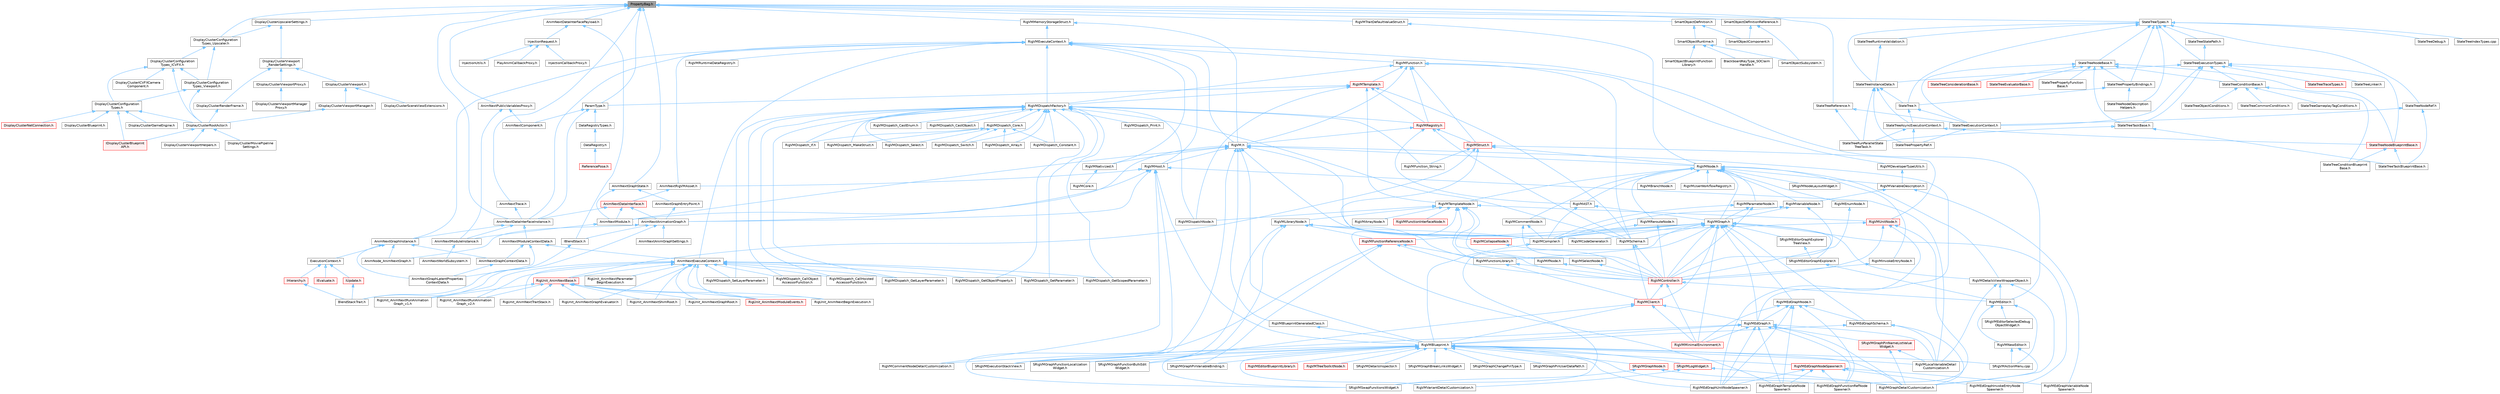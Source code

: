 digraph "PropertyBag.h"
{
 // INTERACTIVE_SVG=YES
 // LATEX_PDF_SIZE
  bgcolor="transparent";
  edge [fontname=Helvetica,fontsize=10,labelfontname=Helvetica,labelfontsize=10];
  node [fontname=Helvetica,fontsize=10,shape=box,height=0.2,width=0.4];
  Node1 [id="Node000001",label="PropertyBag.h",height=0.2,width=0.4,color="gray40", fillcolor="grey60", style="filled", fontcolor="black",tooltip=" "];
  Node1 -> Node2 [id="edge1_Node000001_Node000002",dir="back",color="steelblue1",style="solid",tooltip=" "];
  Node2 [id="Node000002",label="AnimNextDataInterfaceInstance.h",height=0.2,width=0.4,color="grey40", fillcolor="white", style="filled",URL="$d4/dc0/AnimNextDataInterfaceInstance_8h.html",tooltip=" "];
  Node2 -> Node3 [id="edge2_Node000002_Node000003",dir="back",color="steelblue1",style="solid",tooltip=" "];
  Node3 [id="Node000003",label="AnimNextGraphInstance.h",height=0.2,width=0.4,color="grey40", fillcolor="white", style="filled",URL="$df/d5e/AnimNextGraphInstance_8h.html",tooltip=" "];
  Node3 -> Node4 [id="edge3_Node000003_Node000004",dir="back",color="steelblue1",style="solid",tooltip=" "];
  Node4 [id="Node000004",label="AnimNextGraphContextData.h",height=0.2,width=0.4,color="grey40", fillcolor="white", style="filled",URL="$d6/d0a/AnimNextGraphContextData_8h.html",tooltip=" "];
  Node4 -> Node5 [id="edge4_Node000004_Node000005",dir="back",color="steelblue1",style="solid",tooltip=" "];
  Node5 [id="Node000005",label="AnimNextGraphLatentProperties\lContextData.h",height=0.2,width=0.4,color="grey40", fillcolor="white", style="filled",URL="$da/d49/AnimNextGraphLatentPropertiesContextData_8h.html",tooltip=" "];
  Node3 -> Node5 [id="edge5_Node000003_Node000005",dir="back",color="steelblue1",style="solid",tooltip=" "];
  Node3 -> Node6 [id="edge6_Node000003_Node000006",dir="back",color="steelblue1",style="solid",tooltip=" "];
  Node6 [id="Node000006",label="AnimNode_AnimNextGraph.h",height=0.2,width=0.4,color="grey40", fillcolor="white", style="filled",URL="$d5/d20/AnimNode__AnimNextGraph_8h.html",tooltip=" "];
  Node3 -> Node7 [id="edge7_Node000003_Node000007",dir="back",color="steelblue1",style="solid",tooltip=" "];
  Node7 [id="Node000007",label="ExecutionContext.h",height=0.2,width=0.4,color="grey40", fillcolor="white", style="filled",URL="$d2/da1/ExecutionContext_8h.html",tooltip=" "];
  Node7 -> Node8 [id="edge8_Node000007_Node000008",dir="back",color="steelblue1",style="solid",tooltip=" "];
  Node8 [id="Node000008",label="IEvaluate.h",height=0.2,width=0.4,color="red", fillcolor="#FFF0F0", style="filled",URL="$d8/d35/IEvaluate_8h.html",tooltip=" "];
  Node7 -> Node13 [id="edge9_Node000007_Node000013",dir="back",color="steelblue1",style="solid",tooltip=" "];
  Node13 [id="Node000013",label="IHierarchy.h",height=0.2,width=0.4,color="red", fillcolor="#FFF0F0", style="filled",URL="$d6/d76/IHierarchy_8h.html",tooltip=" "];
  Node13 -> Node14 [id="edge10_Node000013_Node000014",dir="back",color="steelblue1",style="solid",tooltip=" "];
  Node14 [id="Node000014",label="BlendStackTrait.h",height=0.2,width=0.4,color="grey40", fillcolor="white", style="filled",URL="$dd/dc9/BlendStackTrait_8h.html",tooltip=" "];
  Node7 -> Node15 [id="edge11_Node000007_Node000015",dir="back",color="steelblue1",style="solid",tooltip=" "];
  Node15 [id="Node000015",label="IUpdate.h",height=0.2,width=0.4,color="red", fillcolor="#FFF0F0", style="filled",URL="$d9/d18/IUpdate_8h.html",tooltip=" "];
  Node15 -> Node14 [id="edge12_Node000015_Node000014",dir="back",color="steelblue1",style="solid",tooltip=" "];
  Node2 -> Node17 [id="edge13_Node000002_Node000017",dir="back",color="steelblue1",style="solid",tooltip=" "];
  Node17 [id="Node000017",label="AnimNextModuleContextData.h",height=0.2,width=0.4,color="grey40", fillcolor="white", style="filled",URL="$d8/d3c/AnimNextModuleContextData_8h.html",tooltip=" "];
  Node17 -> Node18 [id="edge14_Node000017_Node000018",dir="back",color="steelblue1",style="solid",tooltip=" "];
  Node18 [id="Node000018",label="AnimNextExecuteContext.h",height=0.2,width=0.4,color="grey40", fillcolor="white", style="filled",URL="$de/da5/AnimNextExecuteContext_8h.html",tooltip=" "];
  Node18 -> Node19 [id="edge15_Node000018_Node000019",dir="back",color="steelblue1",style="solid",tooltip=" "];
  Node19 [id="Node000019",label="RigUnit_AnimNextBase.h",height=0.2,width=0.4,color="red", fillcolor="#FFF0F0", style="filled",URL="$df/d32/RigUnit__AnimNextBase_8h.html",tooltip=" "];
  Node19 -> Node20 [id="edge16_Node000019_Node000020",dir="back",color="steelblue1",style="solid",tooltip=" "];
  Node20 [id="Node000020",label="RigUnit_AnimNextBeginExecution.h",height=0.2,width=0.4,color="grey40", fillcolor="white", style="filled",URL="$df/d5a/RigUnit__AnimNextBeginExecution_8h.html",tooltip=" "];
  Node19 -> Node21 [id="edge17_Node000019_Node000021",dir="back",color="steelblue1",style="solid",tooltip=" "];
  Node21 [id="Node000021",label="RigUnit_AnimNextGraphEvaluator.h",height=0.2,width=0.4,color="grey40", fillcolor="white", style="filled",URL="$db/dea/RigUnit__AnimNextGraphEvaluator_8h.html",tooltip=" "];
  Node19 -> Node22 [id="edge18_Node000019_Node000022",dir="back",color="steelblue1",style="solid",tooltip=" "];
  Node22 [id="Node000022",label="RigUnit_AnimNextGraphRoot.h",height=0.2,width=0.4,color="grey40", fillcolor="white", style="filled",URL="$db/db2/RigUnit__AnimNextGraphRoot_8h.html",tooltip=" "];
  Node19 -> Node23 [id="edge19_Node000019_Node000023",dir="back",color="steelblue1",style="solid",tooltip=" "];
  Node23 [id="Node000023",label="RigUnit_AnimNextModuleEvents.h",height=0.2,width=0.4,color="red", fillcolor="#FFF0F0", style="filled",URL="$db/d6a/RigUnit__AnimNextModuleEvents_8h.html",tooltip=" "];
  Node19 -> Node25 [id="edge20_Node000019_Node000025",dir="back",color="steelblue1",style="solid",tooltip=" "];
  Node25 [id="Node000025",label="RigUnit_AnimNextRunAnimation\lGraph_v1.h",height=0.2,width=0.4,color="grey40", fillcolor="white", style="filled",URL="$d1/df7/RigUnit__AnimNextRunAnimationGraph__v1_8h.html",tooltip=" "];
  Node19 -> Node26 [id="edge21_Node000019_Node000026",dir="back",color="steelblue1",style="solid",tooltip=" "];
  Node26 [id="Node000026",label="RigUnit_AnimNextRunAnimation\lGraph_v2.h",height=0.2,width=0.4,color="grey40", fillcolor="white", style="filled",URL="$d6/d84/RigUnit__AnimNextRunAnimationGraph__v2_8h.html",tooltip=" "];
  Node19 -> Node27 [id="edge22_Node000019_Node000027",dir="back",color="steelblue1",style="solid",tooltip=" "];
  Node27 [id="Node000027",label="RigUnit_AnimNextShimRoot.h",height=0.2,width=0.4,color="grey40", fillcolor="white", style="filled",URL="$de/d67/RigUnit__AnimNextShimRoot_8h.html",tooltip=" "];
  Node19 -> Node28 [id="edge23_Node000019_Node000028",dir="back",color="steelblue1",style="solid",tooltip=" "];
  Node28 [id="Node000028",label="RigUnit_AnimNextTraitStack.h",height=0.2,width=0.4,color="grey40", fillcolor="white", style="filled",URL="$d0/d14/RigUnit__AnimNextTraitStack_8h.html",tooltip=" "];
  Node18 -> Node20 [id="edge24_Node000018_Node000020",dir="back",color="steelblue1",style="solid",tooltip=" "];
  Node18 -> Node21 [id="edge25_Node000018_Node000021",dir="back",color="steelblue1",style="solid",tooltip=" "];
  Node18 -> Node22 [id="edge26_Node000018_Node000022",dir="back",color="steelblue1",style="solid",tooltip=" "];
  Node18 -> Node23 [id="edge27_Node000018_Node000023",dir="back",color="steelblue1",style="solid",tooltip=" "];
  Node18 -> Node31 [id="edge28_Node000018_Node000031",dir="back",color="steelblue1",style="solid",tooltip=" "];
  Node31 [id="Node000031",label="RigUnit_AnimNextParameter\lBeginExecution.h",height=0.2,width=0.4,color="grey40", fillcolor="white", style="filled",URL="$df/d50/RigUnit__AnimNextParameterBeginExecution_8h.html",tooltip=" "];
  Node18 -> Node25 [id="edge29_Node000018_Node000025",dir="back",color="steelblue1",style="solid",tooltip=" "];
  Node18 -> Node26 [id="edge30_Node000018_Node000026",dir="back",color="steelblue1",style="solid",tooltip=" "];
  Node18 -> Node27 [id="edge31_Node000018_Node000027",dir="back",color="steelblue1",style="solid",tooltip=" "];
  Node18 -> Node28 [id="edge32_Node000018_Node000028",dir="back",color="steelblue1",style="solid",tooltip=" "];
  Node18 -> Node32 [id="edge33_Node000018_Node000032",dir="back",color="steelblue1",style="solid",tooltip=" "];
  Node32 [id="Node000032",label="RigVMDispatch_CallHoisted\lAccessorFunction.h",height=0.2,width=0.4,color="grey40", fillcolor="white", style="filled",URL="$d1/d9e/RigVMDispatch__CallHoistedAccessorFunction_8h.html",tooltip=" "];
  Node18 -> Node33 [id="edge34_Node000018_Node000033",dir="back",color="steelblue1",style="solid",tooltip=" "];
  Node33 [id="Node000033",label="RigVMDispatch_CallObject\lAccessorFunction.h",height=0.2,width=0.4,color="grey40", fillcolor="white", style="filled",URL="$de/da6/RigVMDispatch__CallObjectAccessorFunction_8h.html",tooltip=" "];
  Node18 -> Node34 [id="edge35_Node000018_Node000034",dir="back",color="steelblue1",style="solid",tooltip=" "];
  Node34 [id="Node000034",label="RigVMDispatch_GetLayerParameter.h",height=0.2,width=0.4,color="grey40", fillcolor="white", style="filled",URL="$d1/dad/RigVMDispatch__GetLayerParameter_8h.html",tooltip=" "];
  Node18 -> Node35 [id="edge36_Node000018_Node000035",dir="back",color="steelblue1",style="solid",tooltip=" "];
  Node35 [id="Node000035",label="RigVMDispatch_GetObjectProperty.h",height=0.2,width=0.4,color="grey40", fillcolor="white", style="filled",URL="$d3/d6d/RigVMDispatch__GetObjectProperty_8h.html",tooltip=" "];
  Node18 -> Node36 [id="edge37_Node000018_Node000036",dir="back",color="steelblue1",style="solid",tooltip=" "];
  Node36 [id="Node000036",label="RigVMDispatch_GetParameter.h",height=0.2,width=0.4,color="grey40", fillcolor="white", style="filled",URL="$dd/d34/RigVMDispatch__GetParameter_8h.html",tooltip=" "];
  Node18 -> Node37 [id="edge38_Node000018_Node000037",dir="back",color="steelblue1",style="solid",tooltip=" "];
  Node37 [id="Node000037",label="RigVMDispatch_GetScopedParameter.h",height=0.2,width=0.4,color="grey40", fillcolor="white", style="filled",URL="$d0/dc7/RigVMDispatch__GetScopedParameter_8h.html",tooltip=" "];
  Node18 -> Node38 [id="edge39_Node000018_Node000038",dir="back",color="steelblue1",style="solid",tooltip=" "];
  Node38 [id="Node000038",label="RigVMDispatch_SetLayerParameter.h",height=0.2,width=0.4,color="grey40", fillcolor="white", style="filled",URL="$d8/de9/RigVMDispatch__SetLayerParameter_8h.html",tooltip=" "];
  Node17 -> Node4 [id="edge40_Node000017_Node000004",dir="back",color="steelblue1",style="solid",tooltip=" "];
  Node17 -> Node5 [id="edge41_Node000017_Node000005",dir="back",color="steelblue1",style="solid",tooltip=" "];
  Node2 -> Node39 [id="edge42_Node000002_Node000039",dir="back",color="steelblue1",style="solid",tooltip=" "];
  Node39 [id="Node000039",label="AnimNextModuleInstance.h",height=0.2,width=0.4,color="grey40", fillcolor="white", style="filled",URL="$d7/dbe/AnimNextModuleInstance_8h.html",tooltip=" "];
  Node39 -> Node40 [id="edge43_Node000039_Node000040",dir="back",color="steelblue1",style="solid",tooltip=" "];
  Node40 [id="Node000040",label="AnimNextWorldSubsystem.h",height=0.2,width=0.4,color="grey40", fillcolor="white", style="filled",URL="$df/d2f/AnimNextWorldSubsystem_8h.html",tooltip=" "];
  Node1 -> Node41 [id="edge44_Node000001_Node000041",dir="back",color="steelblue1",style="solid",tooltip=" "];
  Node41 [id="Node000041",label="AnimNextDataInterfacePayload.h",height=0.2,width=0.4,color="grey40", fillcolor="white", style="filled",URL="$df/d39/AnimNextDataInterfacePayload_8h.html",tooltip=" "];
  Node41 -> Node42 [id="edge45_Node000041_Node000042",dir="back",color="steelblue1",style="solid",tooltip=" "];
  Node42 [id="Node000042",label="IBlendStack.h",height=0.2,width=0.4,color="grey40", fillcolor="white", style="filled",URL="$df/d73/IBlendStack_8h.html",tooltip=" "];
  Node42 -> Node14 [id="edge46_Node000042_Node000014",dir="back",color="steelblue1",style="solid",tooltip=" "];
  Node41 -> Node43 [id="edge47_Node000041_Node000043",dir="back",color="steelblue1",style="solid",tooltip=" "];
  Node43 [id="Node000043",label="InjectionRequest.h",height=0.2,width=0.4,color="grey40", fillcolor="white", style="filled",URL="$df/d85/InjectionRequest_8h.html",tooltip=" "];
  Node43 -> Node44 [id="edge48_Node000043_Node000044",dir="back",color="steelblue1",style="solid",tooltip=" "];
  Node44 [id="Node000044",label="InjectionCallbackProxy.h",height=0.2,width=0.4,color="grey40", fillcolor="white", style="filled",URL="$d2/df7/InjectionCallbackProxy_8h.html",tooltip=" "];
  Node43 -> Node45 [id="edge49_Node000043_Node000045",dir="back",color="steelblue1",style="solid",tooltip=" "];
  Node45 [id="Node000045",label="InjectionUtils.h",height=0.2,width=0.4,color="grey40", fillcolor="white", style="filled",URL="$de/dca/InjectionUtils_8h.html",tooltip=" "];
  Node43 -> Node46 [id="edge50_Node000043_Node000046",dir="back",color="steelblue1",style="solid",tooltip=" "];
  Node46 [id="Node000046",label="PlayAnimCallbackProxy.h",height=0.2,width=0.4,color="grey40", fillcolor="white", style="filled",URL="$d9/dd0/PlayAnimCallbackProxy_8h.html",tooltip=" "];
  Node1 -> Node47 [id="edge51_Node000001_Node000047",dir="back",color="steelblue1",style="solid",tooltip=" "];
  Node47 [id="Node000047",label="AnimNextGraphState.h",height=0.2,width=0.4,color="grey40", fillcolor="white", style="filled",URL="$d5/d54/AnimNextGraphState_8h.html",tooltip=" "];
  Node47 -> Node48 [id="edge52_Node000047_Node000048",dir="back",color="steelblue1",style="solid",tooltip=" "];
  Node48 [id="Node000048",label="AnimNextGraphEntryPoint.h",height=0.2,width=0.4,color="grey40", fillcolor="white", style="filled",URL="$db/d5b/AnimNextGraphEntryPoint_8h.html",tooltip=" "];
  Node48 -> Node49 [id="edge53_Node000048_Node000049",dir="back",color="steelblue1",style="solid",tooltip=" "];
  Node49 [id="Node000049",label="AnimNextAnimationGraph.h",height=0.2,width=0.4,color="grey40", fillcolor="white", style="filled",URL="$d4/dc3/AnimNextAnimationGraph_8h.html",tooltip=" "];
  Node49 -> Node50 [id="edge54_Node000049_Node000050",dir="back",color="steelblue1",style="solid",tooltip=" "];
  Node50 [id="Node000050",label="AnimNextAnimGraphSettings.h",height=0.2,width=0.4,color="grey40", fillcolor="white", style="filled",URL="$d9/da8/AnimNextAnimGraphSettings_8h.html",tooltip=" "];
  Node49 -> Node6 [id="edge55_Node000049_Node000006",dir="back",color="steelblue1",style="solid",tooltip=" "];
  Node49 -> Node14 [id="edge56_Node000049_Node000014",dir="back",color="steelblue1",style="solid",tooltip=" "];
  Node49 -> Node42 [id="edge57_Node000049_Node000042",dir="back",color="steelblue1",style="solid",tooltip=" "];
  Node47 -> Node51 [id="edge58_Node000047_Node000051",dir="back",color="steelblue1",style="solid",tooltip=" "];
  Node51 [id="Node000051",label="AnimNextModule.h",height=0.2,width=0.4,color="grey40", fillcolor="white", style="filled",URL="$d1/dac/AnimNextModule_8h.html",tooltip=" "];
  Node51 -> Node39 [id="edge59_Node000051_Node000039",dir="back",color="steelblue1",style="solid",tooltip=" "];
  Node1 -> Node52 [id="edge60_Node000001_Node000052",dir="back",color="steelblue1",style="solid",tooltip=" "];
  Node52 [id="Node000052",label="AnimNextPublicVariablesProxy.h",height=0.2,width=0.4,color="grey40", fillcolor="white", style="filled",URL="$dc/de4/AnimNextPublicVariablesProxy_8h.html",tooltip=" "];
  Node52 -> Node53 [id="edge61_Node000052_Node000053",dir="back",color="steelblue1",style="solid",tooltip=" "];
  Node53 [id="Node000053",label="AnimNextComponent.h",height=0.2,width=0.4,color="grey40", fillcolor="white", style="filled",URL="$d2/d67/AnimNextComponent_8h.html",tooltip=" "];
  Node52 -> Node39 [id="edge62_Node000052_Node000039",dir="back",color="steelblue1",style="solid",tooltip=" "];
  Node1 -> Node54 [id="edge63_Node000001_Node000054",dir="back",color="steelblue1",style="solid",tooltip=" "];
  Node54 [id="Node000054",label="AnimNextTrace.h",height=0.2,width=0.4,color="grey40", fillcolor="white", style="filled",URL="$d5/d1d/AnimNextTrace_8h.html",tooltip=" "];
  Node54 -> Node2 [id="edge64_Node000054_Node000002",dir="back",color="steelblue1",style="solid",tooltip=" "];
  Node1 -> Node55 [id="edge65_Node000001_Node000055",dir="back",color="steelblue1",style="solid",tooltip=" "];
  Node55 [id="Node000055",label="DisplayClusterConfiguration\lTypes_Upscaler.h",height=0.2,width=0.4,color="grey40", fillcolor="white", style="filled",URL="$d8/d0f/DisplayClusterConfigurationTypes__Upscaler_8h.html",tooltip=" "];
  Node55 -> Node56 [id="edge66_Node000055_Node000056",dir="back",color="steelblue1",style="solid",tooltip=" "];
  Node56 [id="Node000056",label="DisplayClusterConfiguration\lTypes_ICVFX.h",height=0.2,width=0.4,color="grey40", fillcolor="white", style="filled",URL="$d3/dc4/DisplayClusterConfigurationTypes__ICVFX_8h.html",tooltip=" "];
  Node56 -> Node57 [id="edge67_Node000056_Node000057",dir="back",color="steelblue1",style="solid",tooltip=" "];
  Node57 [id="Node000057",label="DisplayClusterConfiguration\lTypes.h",height=0.2,width=0.4,color="grey40", fillcolor="white", style="filled",URL="$d5/dc6/DisplayClusterConfigurationTypes_8h.html",tooltip=" "];
  Node57 -> Node58 [id="edge68_Node000057_Node000058",dir="back",color="steelblue1",style="solid",tooltip=" "];
  Node58 [id="Node000058",label="DisplayClusterBlueprint.h",height=0.2,width=0.4,color="grey40", fillcolor="white", style="filled",URL="$d0/d44/DisplayClusterBlueprint_8h.html",tooltip=" "];
  Node57 -> Node59 [id="edge69_Node000057_Node000059",dir="back",color="steelblue1",style="solid",tooltip=" "];
  Node59 [id="Node000059",label="DisplayClusterGameEngine.h",height=0.2,width=0.4,color="grey40", fillcolor="white", style="filled",URL="$da/d8f/DisplayClusterGameEngine_8h.html",tooltip=" "];
  Node57 -> Node60 [id="edge70_Node000057_Node000060",dir="back",color="steelblue1",style="solid",tooltip=" "];
  Node60 [id="Node000060",label="DisplayClusterNetConnection.h",height=0.2,width=0.4,color="red", fillcolor="#FFF0F0", style="filled",URL="$d0/df0/DisplayClusterNetConnection_8h.html",tooltip=" "];
  Node57 -> Node62 [id="edge71_Node000057_Node000062",dir="back",color="steelblue1",style="solid",tooltip=" "];
  Node62 [id="Node000062",label="DisplayClusterRootActor.h",height=0.2,width=0.4,color="grey40", fillcolor="white", style="filled",URL="$d0/d41/DisplayClusterRootActor_8h.html",tooltip=" "];
  Node62 -> Node63 [id="edge72_Node000062_Node000063",dir="back",color="steelblue1",style="solid",tooltip=" "];
  Node63 [id="Node000063",label="DisplayClusterMoviePipeline\lSettings.h",height=0.2,width=0.4,color="grey40", fillcolor="white", style="filled",URL="$d7/d56/DisplayClusterMoviePipelineSettings_8h.html",tooltip=" "];
  Node62 -> Node64 [id="edge73_Node000062_Node000064",dir="back",color="steelblue1",style="solid",tooltip=" "];
  Node64 [id="Node000064",label="DisplayClusterViewportHelpers.h",height=0.2,width=0.4,color="grey40", fillcolor="white", style="filled",URL="$d6/d8b/DisplayClusterViewportHelpers_8h.html",tooltip=" "];
  Node62 -> Node65 [id="edge74_Node000062_Node000065",dir="back",color="steelblue1",style="solid",tooltip=" "];
  Node65 [id="Node000065",label="IDisplayClusterBlueprint\lAPI.h",height=0.2,width=0.4,color="red", fillcolor="#FFF0F0", style="filled",URL="$d6/dd6/IDisplayClusterBlueprintAPI_8h.html",tooltip=" "];
  Node57 -> Node65 [id="edge75_Node000057_Node000065",dir="back",color="steelblue1",style="solid",tooltip=" "];
  Node56 -> Node67 [id="edge76_Node000056_Node000067",dir="back",color="steelblue1",style="solid",tooltip=" "];
  Node67 [id="Node000067",label="DisplayClusterConfiguration\lTypes_Viewport.h",height=0.2,width=0.4,color="grey40", fillcolor="white", style="filled",URL="$d1/d6b/DisplayClusterConfigurationTypes__Viewport_8h.html",tooltip=" "];
  Node67 -> Node57 [id="edge77_Node000067_Node000057",dir="back",color="steelblue1",style="solid",tooltip=" "];
  Node67 -> Node62 [id="edge78_Node000067_Node000062",dir="back",color="steelblue1",style="solid",tooltip=" "];
  Node56 -> Node68 [id="edge79_Node000056_Node000068",dir="back",color="steelblue1",style="solid",tooltip=" "];
  Node68 [id="Node000068",label="DisplayClusterICVFXCamera\lComponent.h",height=0.2,width=0.4,color="grey40", fillcolor="white", style="filled",URL="$d9/de0/DisplayClusterICVFXCameraComponent_8h.html",tooltip=" "];
  Node56 -> Node62 [id="edge80_Node000056_Node000062",dir="back",color="steelblue1",style="solid",tooltip=" "];
  Node55 -> Node67 [id="edge81_Node000055_Node000067",dir="back",color="steelblue1",style="solid",tooltip=" "];
  Node1 -> Node69 [id="edge82_Node000001_Node000069",dir="back",color="steelblue1",style="solid",tooltip=" "];
  Node69 [id="Node000069",label="DisplayClusterUpscalerSettings.h",height=0.2,width=0.4,color="grey40", fillcolor="white", style="filled",URL="$df/d33/DisplayClusterUpscalerSettings_8h.html",tooltip=" "];
  Node69 -> Node55 [id="edge83_Node000069_Node000055",dir="back",color="steelblue1",style="solid",tooltip=" "];
  Node69 -> Node70 [id="edge84_Node000069_Node000070",dir="back",color="steelblue1",style="solid",tooltip=" "];
  Node70 [id="Node000070",label="DisplayClusterViewport\l_RenderSettings.h",height=0.2,width=0.4,color="grey40", fillcolor="white", style="filled",URL="$d8/d35/DisplayClusterViewport__RenderSettings_8h.html",tooltip=" "];
  Node70 -> Node71 [id="edge85_Node000070_Node000071",dir="back",color="steelblue1",style="solid",tooltip=" "];
  Node71 [id="Node000071",label="DisplayClusterRenderFrame.h",height=0.2,width=0.4,color="grey40", fillcolor="white", style="filled",URL="$d2/d86/DisplayClusterRenderFrame_8h.html",tooltip=" "];
  Node71 -> Node62 [id="edge86_Node000071_Node000062",dir="back",color="steelblue1",style="solid",tooltip=" "];
  Node70 -> Node72 [id="edge87_Node000070_Node000072",dir="back",color="steelblue1",style="solid",tooltip=" "];
  Node72 [id="Node000072",label="IDisplayClusterViewport.h",height=0.2,width=0.4,color="grey40", fillcolor="white", style="filled",URL="$dc/d64/IDisplayClusterViewport_8h.html",tooltip=" "];
  Node72 -> Node73 [id="edge88_Node000072_Node000073",dir="back",color="steelblue1",style="solid",tooltip=" "];
  Node73 [id="Node000073",label="DisplayClusterSceneViewExtensions.h",height=0.2,width=0.4,color="grey40", fillcolor="white", style="filled",URL="$db/dda/DisplayClusterSceneViewExtensions_8h.html",tooltip=" "];
  Node72 -> Node74 [id="edge89_Node000072_Node000074",dir="back",color="steelblue1",style="solid",tooltip=" "];
  Node74 [id="Node000074",label="IDisplayClusterViewportManager.h",height=0.2,width=0.4,color="grey40", fillcolor="white", style="filled",URL="$db/da9/IDisplayClusterViewportManager_8h.html",tooltip=" "];
  Node74 -> Node62 [id="edge90_Node000074_Node000062",dir="back",color="steelblue1",style="solid",tooltip=" "];
  Node70 -> Node75 [id="edge91_Node000070_Node000075",dir="back",color="steelblue1",style="solid",tooltip=" "];
  Node75 [id="Node000075",label="IDisplayClusterViewportProxy.h",height=0.2,width=0.4,color="grey40", fillcolor="white", style="filled",URL="$df/dfd/IDisplayClusterViewportProxy_8h.html",tooltip=" "];
  Node75 -> Node76 [id="edge92_Node000075_Node000076",dir="back",color="steelblue1",style="solid",tooltip=" "];
  Node76 [id="Node000076",label="IDisplayClusterViewportManager\lProxy.h",height=0.2,width=0.4,color="grey40", fillcolor="white", style="filled",URL="$d9/d0a/IDisplayClusterViewportManagerProxy_8h.html",tooltip=" "];
  Node1 -> Node77 [id="edge93_Node000001_Node000077",dir="back",color="steelblue1",style="solid",tooltip=" "];
  Node77 [id="Node000077",label="ParamType.h",height=0.2,width=0.4,color="grey40", fillcolor="white", style="filled",URL="$d5/daf/ParamType_8h.html",tooltip=" "];
  Node77 -> Node53 [id="edge94_Node000077_Node000053",dir="back",color="steelblue1",style="solid",tooltip=" "];
  Node77 -> Node2 [id="edge95_Node000077_Node000002",dir="back",color="steelblue1",style="solid",tooltip=" "];
  Node77 -> Node78 [id="edge96_Node000077_Node000078",dir="back",color="steelblue1",style="solid",tooltip=" "];
  Node78 [id="Node000078",label="DataRegistryTypes.h",height=0.2,width=0.4,color="grey40", fillcolor="white", style="filled",URL="$de/d7c/DataRegistryTypes_8h.html",tooltip=" "];
  Node78 -> Node79 [id="edge97_Node000078_Node000079",dir="back",color="steelblue1",style="solid",tooltip=" "];
  Node79 [id="Node000079",label="DataRegistry.h",height=0.2,width=0.4,color="grey40", fillcolor="white", style="filled",URL="$d9/d59/DataRegistry_8h.html",tooltip=" "];
  Node79 -> Node80 [id="edge98_Node000079_Node000080",dir="back",color="steelblue1",style="solid",tooltip=" "];
  Node80 [id="Node000080",label="ReferencePose.h",height=0.2,width=0.4,color="red", fillcolor="#FFF0F0", style="filled",URL="$d7/d7f/ReferencePose_8h.html",tooltip=" "];
  Node1 -> Node92 [id="edge99_Node000001_Node000092",dir="back",color="steelblue1",style="solid",tooltip=" "];
  Node92 [id="Node000092",label="RigVMMemoryStorageStruct.h",height=0.2,width=0.4,color="grey40", fillcolor="white", style="filled",URL="$dd/d96/RigVMMemoryStorageStruct_8h.html",tooltip=" "];
  Node92 -> Node93 [id="edge100_Node000092_Node000093",dir="back",color="steelblue1",style="solid",tooltip=" "];
  Node93 [id="Node000093",label="RigVM.h",height=0.2,width=0.4,color="grey40", fillcolor="white", style="filled",URL="$d0/d5e/RigVM_8h.html",tooltip=" "];
  Node93 -> Node49 [id="edge101_Node000093_Node000049",dir="back",color="steelblue1",style="solid",tooltip=" "];
  Node93 -> Node51 [id="edge102_Node000093_Node000051",dir="back",color="steelblue1",style="solid",tooltip=" "];
  Node93 -> Node94 [id="edge103_Node000093_Node000094",dir="back",color="steelblue1",style="solid",tooltip=" "];
  Node94 [id="Node000094",label="RigVMBlueprint.h",height=0.2,width=0.4,color="grey40", fillcolor="white", style="filled",URL="$df/d44/RigVMBlueprint_8h.html",tooltip=" "];
  Node94 -> Node95 [id="edge104_Node000094_Node000095",dir="back",color="steelblue1",style="solid",tooltip=" "];
  Node95 [id="Node000095",label="RigVMCommentNodeDetailCustomization.h",height=0.2,width=0.4,color="grey40", fillcolor="white", style="filled",URL="$de/ddb/RigVMCommentNodeDetailCustomization_8h.html",tooltip=" "];
  Node94 -> Node96 [id="edge105_Node000094_Node000096",dir="back",color="steelblue1",style="solid",tooltip=" "];
  Node96 [id="Node000096",label="RigVMEdGraphFunctionRefNode\lSpawner.h",height=0.2,width=0.4,color="grey40", fillcolor="white", style="filled",URL="$d3/d16/RigVMEdGraphFunctionRefNodeSpawner_8h.html",tooltip=" "];
  Node94 -> Node97 [id="edge106_Node000094_Node000097",dir="back",color="steelblue1",style="solid",tooltip=" "];
  Node97 [id="Node000097",label="RigVMEdGraphNodeSpawner.h",height=0.2,width=0.4,color="red", fillcolor="#FFF0F0", style="filled",URL="$d4/d8b/RigVMEdGraphNodeSpawner_8h.html",tooltip=" "];
  Node97 -> Node96 [id="edge107_Node000097_Node000096",dir="back",color="steelblue1",style="solid",tooltip=" "];
  Node97 -> Node99 [id="edge108_Node000097_Node000099",dir="back",color="steelblue1",style="solid",tooltip=" "];
  Node99 [id="Node000099",label="RigVMEdGraphInvokeEntryNode\lSpawner.h",height=0.2,width=0.4,color="grey40", fillcolor="white", style="filled",URL="$d9/de6/RigVMEdGraphInvokeEntryNodeSpawner_8h.html",tooltip=" "];
  Node97 -> Node100 [id="edge109_Node000097_Node000100",dir="back",color="steelblue1",style="solid",tooltip=" "];
  Node100 [id="Node000100",label="RigVMEdGraphTemplateNode\lSpawner.h",height=0.2,width=0.4,color="grey40", fillcolor="white", style="filled",URL="$d9/d6c/RigVMEdGraphTemplateNodeSpawner_8h.html",tooltip=" "];
  Node97 -> Node101 [id="edge110_Node000097_Node000101",dir="back",color="steelblue1",style="solid",tooltip=" "];
  Node101 [id="Node000101",label="RigVMEdGraphUnitNodeSpawner.h",height=0.2,width=0.4,color="grey40", fillcolor="white", style="filled",URL="$d3/d6b/RigVMEdGraphUnitNodeSpawner_8h.html",tooltip=" "];
  Node97 -> Node102 [id="edge111_Node000097_Node000102",dir="back",color="steelblue1",style="solid",tooltip=" "];
  Node102 [id="Node000102",label="RigVMEdGraphVariableNode\lSpawner.h",height=0.2,width=0.4,color="grey40", fillcolor="white", style="filled",URL="$d0/d83/RigVMEdGraphVariableNodeSpawner_8h.html",tooltip=" "];
  Node94 -> Node101 [id="edge112_Node000094_Node000101",dir="back",color="steelblue1",style="solid",tooltip=" "];
  Node94 -> Node103 [id="edge113_Node000094_Node000103",dir="back",color="steelblue1",style="solid",tooltip=" "];
  Node103 [id="Node000103",label="RigVMEditorBlueprintLibrary.h",height=0.2,width=0.4,color="red", fillcolor="#FFF0F0", style="filled",URL="$d9/d31/RigVMEditorBlueprintLibrary_8h.html",tooltip=" "];
  Node94 -> Node105 [id="edge114_Node000094_Node000105",dir="back",color="steelblue1",style="solid",tooltip=" "];
  Node105 [id="Node000105",label="RigVMGraphDetailCustomization.h",height=0.2,width=0.4,color="grey40", fillcolor="white", style="filled",URL="$da/d8c/RigVMGraphDetailCustomization_8h.html",tooltip=" "];
  Node94 -> Node106 [id="edge115_Node000094_Node000106",dir="back",color="steelblue1",style="solid",tooltip=" "];
  Node106 [id="Node000106",label="RigVMLocalVariableDetail\lCustomization.h",height=0.2,width=0.4,color="grey40", fillcolor="white", style="filled",URL="$de/de8/RigVMLocalVariableDetailCustomization_8h.html",tooltip=" "];
  Node94 -> Node107 [id="edge116_Node000094_Node000107",dir="back",color="steelblue1",style="solid",tooltip=" "];
  Node107 [id="Node000107",label="RigVMTreeToolkitNode.h",height=0.2,width=0.4,color="red", fillcolor="#FFF0F0", style="filled",URL="$dc/d84/RigVMTreeToolkitNode_8h.html",tooltip=" "];
  Node94 -> Node112 [id="edge117_Node000094_Node000112",dir="back",color="steelblue1",style="solid",tooltip=" "];
  Node112 [id="Node000112",label="RigVMVariantDetailCustomization.h",height=0.2,width=0.4,color="grey40", fillcolor="white", style="filled",URL="$d2/db8/RigVMVariantDetailCustomization_8h.html",tooltip=" "];
  Node94 -> Node113 [id="edge118_Node000094_Node000113",dir="back",color="steelblue1",style="solid",tooltip=" "];
  Node113 [id="Node000113",label="SRigVMActionMenu.cpp",height=0.2,width=0.4,color="grey40", fillcolor="white", style="filled",URL="$dc/d4c/SRigVMActionMenu_8cpp.html",tooltip=" "];
  Node94 -> Node114 [id="edge119_Node000094_Node000114",dir="back",color="steelblue1",style="solid",tooltip=" "];
  Node114 [id="Node000114",label="SRigVMDetailsInspector.h",height=0.2,width=0.4,color="grey40", fillcolor="white", style="filled",URL="$df/dfb/SRigVMDetailsInspector_8h.html",tooltip=" "];
  Node94 -> Node115 [id="edge120_Node000094_Node000115",dir="back",color="steelblue1",style="solid",tooltip=" "];
  Node115 [id="Node000115",label="SRigVMExecutionStackView.h",height=0.2,width=0.4,color="grey40", fillcolor="white", style="filled",URL="$d9/d2b/SRigVMExecutionStackView_8h.html",tooltip=" "];
  Node94 -> Node116 [id="edge121_Node000094_Node000116",dir="back",color="steelblue1",style="solid",tooltip=" "];
  Node116 [id="Node000116",label="SRigVMGraphBreakLinksWidget.h",height=0.2,width=0.4,color="grey40", fillcolor="white", style="filled",URL="$d8/d4a/SRigVMGraphBreakLinksWidget_8h.html",tooltip=" "];
  Node94 -> Node117 [id="edge122_Node000094_Node000117",dir="back",color="steelblue1",style="solid",tooltip=" "];
  Node117 [id="Node000117",label="SRigVMGraphChangePinType.h",height=0.2,width=0.4,color="grey40", fillcolor="white", style="filled",URL="$d4/da7/SRigVMGraphChangePinType_8h.html",tooltip=" "];
  Node94 -> Node118 [id="edge123_Node000094_Node000118",dir="back",color="steelblue1",style="solid",tooltip=" "];
  Node118 [id="Node000118",label="SRigVMGraphFunctionBulkEdit\lWidget.h",height=0.2,width=0.4,color="grey40", fillcolor="white", style="filled",URL="$db/dbf/SRigVMGraphFunctionBulkEditWidget_8h.html",tooltip=" "];
  Node94 -> Node119 [id="edge124_Node000094_Node000119",dir="back",color="steelblue1",style="solid",tooltip=" "];
  Node119 [id="Node000119",label="SRigVMGraphFunctionLocalization\lWidget.h",height=0.2,width=0.4,color="grey40", fillcolor="white", style="filled",URL="$dd/d59/SRigVMGraphFunctionLocalizationWidget_8h.html",tooltip=" "];
  Node94 -> Node120 [id="edge125_Node000094_Node000120",dir="back",color="steelblue1",style="solid",tooltip=" "];
  Node120 [id="Node000120",label="SRigVMGraphNode.h",height=0.2,width=0.4,color="red", fillcolor="#FFF0F0", style="filled",URL="$d0/d1e/SRigVMGraphNode_8h.html",tooltip=" "];
  Node120 -> Node105 [id="edge126_Node000120_Node000105",dir="back",color="steelblue1",style="solid",tooltip=" "];
  Node120 -> Node111 [id="edge127_Node000120_Node000111",dir="back",color="steelblue1",style="solid",tooltip=" "];
  Node111 [id="Node000111",label="SRigVMSwapFunctionsWidget.h",height=0.2,width=0.4,color="grey40", fillcolor="white", style="filled",URL="$d0/da2/SRigVMSwapFunctionsWidget_8h.html",tooltip=" "];
  Node94 -> Node122 [id="edge128_Node000094_Node000122",dir="back",color="steelblue1",style="solid",tooltip=" "];
  Node122 [id="Node000122",label="SRigVMGraphPinUserDataPath.h",height=0.2,width=0.4,color="grey40", fillcolor="white", style="filled",URL="$d5/d31/SRigVMGraphPinUserDataPath_8h.html",tooltip=" "];
  Node94 -> Node123 [id="edge129_Node000094_Node000123",dir="back",color="steelblue1",style="solid",tooltip=" "];
  Node123 [id="Node000123",label="SRigVMGraphPinVariableBinding.h",height=0.2,width=0.4,color="grey40", fillcolor="white", style="filled",URL="$db/dca/SRigVMGraphPinVariableBinding_8h.html",tooltip=" "];
  Node94 -> Node124 [id="edge130_Node000094_Node000124",dir="back",color="steelblue1",style="solid",tooltip=" "];
  Node124 [id="Node000124",label="SRigVMLogWidget.h",height=0.2,width=0.4,color="red", fillcolor="#FFF0F0", style="filled",URL="$d9/dab/SRigVMLogWidget_8h.html",tooltip=" "];
  Node124 -> Node105 [id="edge131_Node000124_Node000105",dir="back",color="steelblue1",style="solid",tooltip=" "];
  Node124 -> Node112 [id="edge132_Node000124_Node000112",dir="back",color="steelblue1",style="solid",tooltip=" "];
  Node93 -> Node126 [id="edge133_Node000093_Node000126",dir="back",color="steelblue1",style="solid",tooltip=" "];
  Node126 [id="Node000126",label="RigVMBlueprintGeneratedClass.h",height=0.2,width=0.4,color="grey40", fillcolor="white", style="filled",URL="$d4/dec/RigVMBlueprintGeneratedClass_8h.html",tooltip=" "];
  Node126 -> Node94 [id="edge134_Node000126_Node000094",dir="back",color="steelblue1",style="solid",tooltip=" "];
  Node93 -> Node127 [id="edge135_Node000093_Node000127",dir="back",color="steelblue1",style="solid",tooltip=" "];
  Node127 [id="Node000127",label="RigVMCodeGenerator.h",height=0.2,width=0.4,color="grey40", fillcolor="white", style="filled",URL="$d4/d2b/RigVMCodeGenerator_8h.html",tooltip=" "];
  Node93 -> Node128 [id="edge136_Node000093_Node000128",dir="back",color="steelblue1",style="solid",tooltip=" "];
  Node128 [id="Node000128",label="RigVMCompiler.h",height=0.2,width=0.4,color="grey40", fillcolor="white", style="filled",URL="$d7/d63/RigVMCompiler_8h.html",tooltip=" "];
  Node128 -> Node94 [id="edge137_Node000128_Node000094",dir="back",color="steelblue1",style="solid",tooltip=" "];
  Node93 -> Node129 [id="edge138_Node000093_Node000129",dir="back",color="steelblue1",style="solid",tooltip=" "];
  Node129 [id="Node000129",label="RigVMEdGraph.h",height=0.2,width=0.4,color="grey40", fillcolor="white", style="filled",URL="$d9/d8c/RigVMEdGraph_8h.html",tooltip=" "];
  Node129 -> Node94 [id="edge139_Node000129_Node000094",dir="back",color="steelblue1",style="solid",tooltip=" "];
  Node129 -> Node96 [id="edge140_Node000129_Node000096",dir="back",color="steelblue1",style="solid",tooltip=" "];
  Node129 -> Node100 [id="edge141_Node000129_Node000100",dir="back",color="steelblue1",style="solid",tooltip=" "];
  Node129 -> Node101 [id="edge142_Node000129_Node000101",dir="back",color="steelblue1",style="solid",tooltip=" "];
  Node129 -> Node105 [id="edge143_Node000129_Node000105",dir="back",color="steelblue1",style="solid",tooltip=" "];
  Node129 -> Node106 [id="edge144_Node000129_Node000106",dir="back",color="steelblue1",style="solid",tooltip=" "];
  Node129 -> Node130 [id="edge145_Node000129_Node000130",dir="back",color="steelblue1",style="solid",tooltip=" "];
  Node130 [id="Node000130",label="RigVMMinimalEnvironment.h",height=0.2,width=0.4,color="red", fillcolor="#FFF0F0", style="filled",URL="$d4/d4a/RigVMMinimalEnvironment_8h.html",tooltip=" "];
  Node129 -> Node115 [id="edge146_Node000129_Node000115",dir="back",color="steelblue1",style="solid",tooltip=" "];
  Node129 -> Node131 [id="edge147_Node000129_Node000131",dir="back",color="steelblue1",style="solid",tooltip=" "];
  Node131 [id="Node000131",label="SRigVMGraphPinNameListValue\lWidget.h",height=0.2,width=0.4,color="red", fillcolor="#FFF0F0", style="filled",URL="$dc/dac/SRigVMGraphPinNameListValueWidget_8h.html",tooltip=" "];
  Node131 -> Node105 [id="edge148_Node000131_Node000105",dir="back",color="steelblue1",style="solid",tooltip=" "];
  Node131 -> Node106 [id="edge149_Node000131_Node000106",dir="back",color="steelblue1",style="solid",tooltip=" "];
  Node93 -> Node133 [id="edge150_Node000093_Node000133",dir="back",color="steelblue1",style="solid",tooltip=" "];
  Node133 [id="Node000133",label="RigVMHost.h",height=0.2,width=0.4,color="grey40", fillcolor="white", style="filled",URL="$d5/d04/RigVMHost_8h.html",tooltip=" "];
  Node133 -> Node49 [id="edge151_Node000133_Node000049",dir="back",color="steelblue1",style="solid",tooltip=" "];
  Node133 -> Node51 [id="edge152_Node000133_Node000051",dir="back",color="steelblue1",style="solid",tooltip=" "];
  Node133 -> Node134 [id="edge153_Node000133_Node000134",dir="back",color="steelblue1",style="solid",tooltip=" "];
  Node134 [id="Node000134",label="AnimNextRigVMAsset.h",height=0.2,width=0.4,color="grey40", fillcolor="white", style="filled",URL="$d8/d0c/AnimNextRigVMAsset_8h.html",tooltip=" "];
  Node134 -> Node135 [id="edge154_Node000134_Node000135",dir="back",color="steelblue1",style="solid",tooltip=" "];
  Node135 [id="Node000135",label="AnimNextDataInterface.h",height=0.2,width=0.4,color="red", fillcolor="#FFF0F0", style="filled",URL="$d6/d96/AnimNextDataInterface_8h.html",tooltip=" "];
  Node135 -> Node49 [id="edge155_Node000135_Node000049",dir="back",color="steelblue1",style="solid",tooltip=" "];
  Node135 -> Node2 [id="edge156_Node000135_Node000002",dir="back",color="steelblue1",style="solid",tooltip=" "];
  Node135 -> Node51 [id="edge157_Node000135_Node000051",dir="back",color="steelblue1",style="solid",tooltip=" "];
  Node133 -> Node94 [id="edge158_Node000133_Node000094",dir="back",color="steelblue1",style="solid",tooltip=" "];
  Node133 -> Node95 [id="edge159_Node000133_Node000095",dir="back",color="steelblue1",style="solid",tooltip=" "];
  Node133 -> Node106 [id="edge160_Node000133_Node000106",dir="back",color="steelblue1",style="solid",tooltip=" "];
  Node133 -> Node115 [id="edge161_Node000133_Node000115",dir="back",color="steelblue1",style="solid",tooltip=" "];
  Node93 -> Node139 [id="edge162_Node000093_Node000139",dir="back",color="steelblue1",style="solid",tooltip=" "];
  Node139 [id="Node000139",label="RigVMNativized.h",height=0.2,width=0.4,color="grey40", fillcolor="white", style="filled",URL="$df/d99/RigVMNativized_8h.html",tooltip=" "];
  Node139 -> Node140 [id="edge163_Node000139_Node000140",dir="back",color="steelblue1",style="solid",tooltip=" "];
  Node140 [id="Node000140",label="RigVMCore.h",height=0.2,width=0.4,color="grey40", fillcolor="white", style="filled",URL="$d3/dbd/RigVMCore_8h.html",tooltip=" "];
  Node93 -> Node141 [id="edge164_Node000093_Node000141",dir="back",color="steelblue1",style="solid",tooltip=" "];
  Node141 [id="Node000141",label="RigVMNode.h",height=0.2,width=0.4,color="grey40", fillcolor="white", style="filled",URL="$df/d31/RigVMNode_8h.html",tooltip=" "];
  Node141 -> Node142 [id="edge165_Node000141_Node000142",dir="back",color="steelblue1",style="solid",tooltip=" "];
  Node142 [id="Node000142",label="RigVMAST.h",height=0.2,width=0.4,color="grey40", fillcolor="white", style="filled",URL="$d9/d6d/RigVMAST_8h.html",tooltip=" "];
  Node142 -> Node128 [id="edge166_Node000142_Node000128",dir="back",color="steelblue1",style="solid",tooltip=" "];
  Node142 -> Node143 [id="edge167_Node000142_Node000143",dir="back",color="steelblue1",style="solid",tooltip=" "];
  Node143 [id="Node000143",label="RigVMGraph.h",height=0.2,width=0.4,color="grey40", fillcolor="white", style="filled",URL="$d7/dfd/RigVMGraph_8h.html",tooltip=" "];
  Node143 -> Node144 [id="edge168_Node000143_Node000144",dir="back",color="steelblue1",style="solid",tooltip=" "];
  Node144 [id="Node000144",label="RigVMClient.h",height=0.2,width=0.4,color="red", fillcolor="#FFF0F0", style="filled",URL="$db/d93/RigVMClient_8h.html",tooltip=" "];
  Node144 -> Node94 [id="edge169_Node000144_Node000094",dir="back",color="steelblue1",style="solid",tooltip=" "];
  Node144 -> Node129 [id="edge170_Node000144_Node000129",dir="back",color="steelblue1",style="solid",tooltip=" "];
  Node144 -> Node130 [id="edge171_Node000144_Node000130",dir="back",color="steelblue1",style="solid",tooltip=" "];
  Node144 -> Node111 [id="edge172_Node000144_Node000111",dir="back",color="steelblue1",style="solid",tooltip=" "];
  Node143 -> Node127 [id="edge173_Node000143_Node000127",dir="back",color="steelblue1",style="solid",tooltip=" "];
  Node143 -> Node146 [id="edge174_Node000143_Node000146",dir="back",color="steelblue1",style="solid",tooltip=" "];
  Node146 [id="Node000146",label="RigVMCollapseNode.h",height=0.2,width=0.4,color="red", fillcolor="#FFF0F0", style="filled",URL="$d1/d95/RigVMCollapseNode_8h.html",tooltip=" "];
  Node146 -> Node148 [id="edge175_Node000146_Node000148",dir="back",color="steelblue1",style="solid",tooltip=" "];
  Node148 [id="Node000148",label="RigVMController.h",height=0.2,width=0.4,color="red", fillcolor="#FFF0F0", style="filled",URL="$da/d1e/RigVMController_8h.html",tooltip=" "];
  Node148 -> Node144 [id="edge176_Node000148_Node000144",dir="back",color="steelblue1",style="solid",tooltip=" "];
  Node148 -> Node150 [id="edge177_Node000148_Node000150",dir="back",color="steelblue1",style="solid",tooltip=" "];
  Node150 [id="Node000150",label="RigVMEditor.h",height=0.2,width=0.4,color="grey40", fillcolor="white", style="filled",URL="$d3/d13/RigVMEditor_8h.html",tooltip=" "];
  Node150 -> Node151 [id="edge178_Node000150_Node000151",dir="back",color="steelblue1",style="solid",tooltip=" "];
  Node151 [id="Node000151",label="RigVMNewEditor.h",height=0.2,width=0.4,color="grey40", fillcolor="white", style="filled",URL="$df/dd1/RigVMNewEditor_8h.html",tooltip=" "];
  Node151 -> Node105 [id="edge179_Node000151_Node000105",dir="back",color="steelblue1",style="solid",tooltip=" "];
  Node151 -> Node113 [id="edge180_Node000151_Node000113",dir="back",color="steelblue1",style="solid",tooltip=" "];
  Node150 -> Node113 [id="edge181_Node000150_Node000113",dir="back",color="steelblue1",style="solid",tooltip=" "];
  Node150 -> Node152 [id="edge182_Node000150_Node000152",dir="back",color="steelblue1",style="solid",tooltip=" "];
  Node152 [id="Node000152",label="SRigVMEditorSelectedDebug\lObjectWidget.h",height=0.2,width=0.4,color="grey40", fillcolor="white", style="filled",URL="$d9/dcd/SRigVMEditorSelectedDebugObjectWidget_8h.html",tooltip=" "];
  Node148 -> Node130 [id="edge183_Node000148_Node000130",dir="back",color="steelblue1",style="solid",tooltip=" "];
  Node143 -> Node128 [id="edge184_Node000143_Node000128",dir="back",color="steelblue1",style="solid",tooltip=" "];
  Node143 -> Node148 [id="edge185_Node000143_Node000148",dir="back",color="steelblue1",style="solid",tooltip=" "];
  Node143 -> Node153 [id="edge186_Node000143_Node000153",dir="back",color="steelblue1",style="solid",tooltip=" "];
  Node153 [id="Node000153",label="RigVMDetailsViewWrapperObject.h",height=0.2,width=0.4,color="grey40", fillcolor="white", style="filled",URL="$dd/d41/RigVMDetailsViewWrapperObject_8h.html",tooltip=" "];
  Node153 -> Node150 [id="edge187_Node000153_Node000150",dir="back",color="steelblue1",style="solid",tooltip=" "];
  Node153 -> Node105 [id="edge188_Node000153_Node000105",dir="back",color="steelblue1",style="solid",tooltip=" "];
  Node153 -> Node106 [id="edge189_Node000153_Node000106",dir="back",color="steelblue1",style="solid",tooltip=" "];
  Node143 -> Node129 [id="edge190_Node000143_Node000129",dir="back",color="steelblue1",style="solid",tooltip=" "];
  Node143 -> Node99 [id="edge191_Node000143_Node000099",dir="back",color="steelblue1",style="solid",tooltip=" "];
  Node143 -> Node154 [id="edge192_Node000143_Node000154",dir="back",color="steelblue1",style="solid",tooltip=" "];
  Node154 [id="Node000154",label="RigVMEdGraphNode.h",height=0.2,width=0.4,color="grey40", fillcolor="white", style="filled",URL="$d8/dcd/RigVMEdGraphNode_8h.html",tooltip=" "];
  Node154 -> Node129 [id="edge193_Node000154_Node000129",dir="back",color="steelblue1",style="solid",tooltip=" "];
  Node154 -> Node96 [id="edge194_Node000154_Node000096",dir="back",color="steelblue1",style="solid",tooltip=" "];
  Node154 -> Node155 [id="edge195_Node000154_Node000155",dir="back",color="steelblue1",style="solid",tooltip=" "];
  Node155 [id="Node000155",label="RigVMEdGraphSchema.h",height=0.2,width=0.4,color="grey40", fillcolor="white", style="filled",URL="$dc/de3/RigVMEdGraphSchema_8h.html",tooltip=" "];
  Node155 -> Node94 [id="edge196_Node000155_Node000094",dir="back",color="steelblue1",style="solid",tooltip=" "];
  Node155 -> Node105 [id="edge197_Node000155_Node000105",dir="back",color="steelblue1",style="solid",tooltip=" "];
  Node155 -> Node106 [id="edge198_Node000155_Node000106",dir="back",color="steelblue1",style="solid",tooltip=" "];
  Node154 -> Node100 [id="edge199_Node000154_Node000100",dir="back",color="steelblue1",style="solid",tooltip=" "];
  Node154 -> Node101 [id="edge200_Node000154_Node000101",dir="back",color="steelblue1",style="solid",tooltip=" "];
  Node154 -> Node130 [id="edge201_Node000154_Node000130",dir="back",color="steelblue1",style="solid",tooltip=" "];
  Node143 -> Node155 [id="edge202_Node000143_Node000155",dir="back",color="steelblue1",style="solid",tooltip=" "];
  Node143 -> Node156 [id="edge203_Node000143_Node000156",dir="back",color="steelblue1",style="solid",tooltip=" "];
  Node156 [id="Node000156",label="RigVMFunctionLibrary.h",height=0.2,width=0.4,color="grey40", fillcolor="white", style="filled",URL="$da/d39/RigVMFunctionLibrary_8h.html",tooltip=" "];
  Node156 -> Node144 [id="edge204_Node000156_Node000144",dir="back",color="steelblue1",style="solid",tooltip=" "];
  Node156 -> Node148 [id="edge205_Node000156_Node000148",dir="back",color="steelblue1",style="solid",tooltip=" "];
  Node143 -> Node157 [id="edge206_Node000143_Node000157",dir="back",color="steelblue1",style="solid",tooltip=" "];
  Node157 [id="Node000157",label="RigVMFunctionReferenceNode.h",height=0.2,width=0.4,color="red", fillcolor="#FFF0F0", style="filled",URL="$d8/dae/RigVMFunctionReferenceNode_8h.html",tooltip=" "];
  Node157 -> Node148 [id="edge207_Node000157_Node000148",dir="back",color="steelblue1",style="solid",tooltip=" "];
  Node157 -> Node156 [id="edge208_Node000157_Node000156",dir="back",color="steelblue1",style="solid",tooltip=" "];
  Node157 -> Node123 [id="edge209_Node000157_Node000123",dir="back",color="steelblue1",style="solid",tooltip=" "];
  Node157 -> Node111 [id="edge210_Node000157_Node000111",dir="back",color="steelblue1",style="solid",tooltip=" "];
  Node143 -> Node130 [id="edge211_Node000143_Node000130",dir="back",color="steelblue1",style="solid",tooltip=" "];
  Node143 -> Node159 [id="edge212_Node000143_Node000159",dir="back",color="steelblue1",style="solid",tooltip=" "];
  Node159 [id="Node000159",label="RigVMSchema.h",height=0.2,width=0.4,color="grey40", fillcolor="white", style="filled",URL="$d7/dc2/RigVMSchema_8h.html",tooltip=" "];
  Node159 -> Node144 [id="edge213_Node000159_Node000144",dir="back",color="steelblue1",style="solid",tooltip=" "];
  Node159 -> Node148 [id="edge214_Node000159_Node000148",dir="back",color="steelblue1",style="solid",tooltip=" "];
  Node143 -> Node160 [id="edge215_Node000143_Node000160",dir="back",color="steelblue1",style="solid",tooltip=" "];
  Node160 [id="Node000160",label="SRigVMEditorGraphExplorer.h",height=0.2,width=0.4,color="grey40", fillcolor="white", style="filled",URL="$db/d11/SRigVMEditorGraphExplorer_8h.html",tooltip=" "];
  Node160 -> Node150 [id="edge216_Node000160_Node000150",dir="back",color="steelblue1",style="solid",tooltip=" "];
  Node143 -> Node161 [id="edge217_Node000143_Node000161",dir="back",color="steelblue1",style="solid",tooltip=" "];
  Node161 [id="Node000161",label="SRigVMEditorGraphExplorer\lTreeView.h",height=0.2,width=0.4,color="grey40", fillcolor="white", style="filled",URL="$d8/d43/SRigVMEditorGraphExplorerTreeView_8h.html",tooltip=" "];
  Node161 -> Node160 [id="edge218_Node000161_Node000160",dir="back",color="steelblue1",style="solid",tooltip=" "];
  Node143 -> Node111 [id="edge219_Node000143_Node000111",dir="back",color="steelblue1",style="solid",tooltip=" "];
  Node141 -> Node162 [id="edge220_Node000141_Node000162",dir="back",color="steelblue1",style="solid",tooltip=" "];
  Node162 [id="Node000162",label="RigVMBranchNode.h",height=0.2,width=0.4,color="grey40", fillcolor="white", style="filled",URL="$dc/d3b/RigVMBranchNode_8h.html",tooltip=" "];
  Node141 -> Node163 [id="edge221_Node000141_Node000163",dir="back",color="steelblue1",style="solid",tooltip=" "];
  Node163 [id="Node000163",label="RigVMCommentNode.h",height=0.2,width=0.4,color="grey40", fillcolor="white", style="filled",URL="$da/d66/RigVMCommentNode_8h.html",tooltip=" "];
  Node163 -> Node128 [id="edge222_Node000163_Node000128",dir="back",color="steelblue1",style="solid",tooltip=" "];
  Node163 -> Node148 [id="edge223_Node000163_Node000148",dir="back",color="steelblue1",style="solid",tooltip=" "];
  Node141 -> Node153 [id="edge224_Node000141_Node000153",dir="back",color="steelblue1",style="solid",tooltip=" "];
  Node141 -> Node164 [id="edge225_Node000141_Node000164",dir="back",color="steelblue1",style="solid",tooltip=" "];
  Node164 [id="Node000164",label="RigVMEnumNode.h",height=0.2,width=0.4,color="grey40", fillcolor="white", style="filled",URL="$d8/d16/RigVMEnumNode_8h.html",tooltip=" "];
  Node164 -> Node148 [id="edge226_Node000164_Node000148",dir="back",color="steelblue1",style="solid",tooltip=" "];
  Node141 -> Node143 [id="edge227_Node000141_Node000143",dir="back",color="steelblue1",style="solid",tooltip=" "];
  Node141 -> Node165 [id="edge228_Node000141_Node000165",dir="back",color="steelblue1",style="solid",tooltip=" "];
  Node165 [id="Node000165",label="RigVMInvokeEntryNode.h",height=0.2,width=0.4,color="grey40", fillcolor="white", style="filled",URL="$de/ddf/RigVMInvokeEntryNode_8h.html",tooltip=" "];
  Node165 -> Node148 [id="edge229_Node000165_Node000148",dir="back",color="steelblue1",style="solid",tooltip=" "];
  Node141 -> Node166 [id="edge230_Node000141_Node000166",dir="back",color="steelblue1",style="solid",tooltip=" "];
  Node166 [id="Node000166",label="RigVMParameterNode.h",height=0.2,width=0.4,color="grey40", fillcolor="white", style="filled",URL="$dd/dfd/RigVMParameterNode_8h.html",tooltip=" "];
  Node166 -> Node128 [id="edge231_Node000166_Node000128",dir="back",color="steelblue1",style="solid",tooltip=" "];
  Node166 -> Node148 [id="edge232_Node000166_Node000148",dir="back",color="steelblue1",style="solid",tooltip=" "];
  Node166 -> Node143 [id="edge233_Node000166_Node000143",dir="back",color="steelblue1",style="solid",tooltip=" "];
  Node141 -> Node167 [id="edge234_Node000141_Node000167",dir="back",color="steelblue1",style="solid",tooltip=" "];
  Node167 [id="Node000167",label="RigVMRerouteNode.h",height=0.2,width=0.4,color="grey40", fillcolor="white", style="filled",URL="$d7/dd8/RigVMRerouteNode_8h.html",tooltip=" "];
  Node167 -> Node128 [id="edge235_Node000167_Node000128",dir="back",color="steelblue1",style="solid",tooltip=" "];
  Node167 -> Node148 [id="edge236_Node000167_Node000148",dir="back",color="steelblue1",style="solid",tooltip=" "];
  Node141 -> Node168 [id="edge237_Node000141_Node000168",dir="back",color="steelblue1",style="solid",tooltip=" "];
  Node168 [id="Node000168",label="RigVMTemplateNode.h",height=0.2,width=0.4,color="grey40", fillcolor="white", style="filled",URL="$d3/d3f/RigVMTemplateNode_8h.html",tooltip=" "];
  Node168 -> Node169 [id="edge238_Node000168_Node000169",dir="back",color="steelblue1",style="solid",tooltip=" "];
  Node169 [id="Node000169",label="RigVMArrayNode.h",height=0.2,width=0.4,color="grey40", fillcolor="white", style="filled",URL="$dd/d66/RigVMArrayNode_8h.html",tooltip=" "];
  Node168 -> Node148 [id="edge239_Node000168_Node000148",dir="back",color="steelblue1",style="solid",tooltip=" "];
  Node168 -> Node170 [id="edge240_Node000168_Node000170",dir="back",color="steelblue1",style="solid",tooltip=" "];
  Node170 [id="Node000170",label="RigVMDispatchNode.h",height=0.2,width=0.4,color="grey40", fillcolor="white", style="filled",URL="$dc/d91/RigVMDispatchNode_8h.html",tooltip=" "];
  Node168 -> Node100 [id="edge241_Node000168_Node000100",dir="back",color="steelblue1",style="solid",tooltip=" "];
  Node168 -> Node171 [id="edge242_Node000168_Node000171",dir="back",color="steelblue1",style="solid",tooltip=" "];
  Node171 [id="Node000171",label="RigVMFunctionInterfaceNode.h",height=0.2,width=0.4,color="red", fillcolor="#FFF0F0", style="filled",URL="$dd/d44/RigVMFunctionInterfaceNode_8h.html",tooltip=" "];
  Node168 -> Node174 [id="edge243_Node000168_Node000174",dir="back",color="steelblue1",style="solid",tooltip=" "];
  Node174 [id="Node000174",label="RigVMIfNode.h",height=0.2,width=0.4,color="grey40", fillcolor="white", style="filled",URL="$d6/d0c/RigVMIfNode_8h.html",tooltip=" "];
  Node174 -> Node148 [id="edge244_Node000174_Node000148",dir="back",color="steelblue1",style="solid",tooltip=" "];
  Node168 -> Node175 [id="edge245_Node000168_Node000175",dir="back",color="steelblue1",style="solid",tooltip=" "];
  Node175 [id="Node000175",label="RigVMLibraryNode.h",height=0.2,width=0.4,color="grey40", fillcolor="white", style="filled",URL="$d5/dfd/RigVMLibraryNode_8h.html",tooltip=" "];
  Node175 -> Node146 [id="edge246_Node000175_Node000146",dir="back",color="steelblue1",style="solid",tooltip=" "];
  Node175 -> Node128 [id="edge247_Node000175_Node000128",dir="back",color="steelblue1",style="solid",tooltip=" "];
  Node175 -> Node156 [id="edge248_Node000175_Node000156",dir="back",color="steelblue1",style="solid",tooltip=" "];
  Node175 -> Node157 [id="edge249_Node000175_Node000157",dir="back",color="steelblue1",style="solid",tooltip=" "];
  Node175 -> Node118 [id="edge250_Node000175_Node000118",dir="back",color="steelblue1",style="solid",tooltip=" "];
  Node175 -> Node119 [id="edge251_Node000175_Node000119",dir="back",color="steelblue1",style="solid",tooltip=" "];
  Node168 -> Node176 [id="edge252_Node000168_Node000176",dir="back",color="steelblue1",style="solid",tooltip=" "];
  Node176 [id="Node000176",label="RigVMSelectNode.h",height=0.2,width=0.4,color="grey40", fillcolor="white", style="filled",URL="$d0/db0/RigVMSelectNode_8h.html",tooltip=" "];
  Node176 -> Node148 [id="edge253_Node000176_Node000148",dir="back",color="steelblue1",style="solid",tooltip=" "];
  Node168 -> Node177 [id="edge254_Node000168_Node000177",dir="back",color="steelblue1",style="solid",tooltip=" "];
  Node177 [id="Node000177",label="RigVMUnitNode.h",height=0.2,width=0.4,color="red", fillcolor="#FFF0F0", style="filled",URL="$d1/dbc/RigVMUnitNode_8h.html",tooltip=" "];
  Node177 -> Node128 [id="edge255_Node000177_Node000128",dir="back",color="steelblue1",style="solid",tooltip=" "];
  Node177 -> Node148 [id="edge256_Node000177_Node000148",dir="back",color="steelblue1",style="solid",tooltip=" "];
  Node177 -> Node96 [id="edge257_Node000177_Node000096",dir="back",color="steelblue1",style="solid",tooltip=" "];
  Node177 -> Node101 [id="edge258_Node000177_Node000101",dir="back",color="steelblue1",style="solid",tooltip=" "];
  Node141 -> Node178 [id="edge259_Node000141_Node000178",dir="back",color="steelblue1",style="solid",tooltip=" "];
  Node178 [id="Node000178",label="RigVMUserWorkflowRegistry.h",height=0.2,width=0.4,color="grey40", fillcolor="white", style="filled",URL="$da/d27/RigVMUserWorkflowRegistry_8h.html",tooltip=" "];
  Node141 -> Node179 [id="edge260_Node000141_Node000179",dir="back",color="steelblue1",style="solid",tooltip=" "];
  Node179 [id="Node000179",label="RigVMVariableDescription.h",height=0.2,width=0.4,color="grey40", fillcolor="white", style="filled",URL="$d8/dd8/RigVMVariableDescription_8h.html",tooltip=" "];
  Node179 -> Node102 [id="edge261_Node000179_Node000102",dir="back",color="steelblue1",style="solid",tooltip=" "];
  Node179 -> Node180 [id="edge262_Node000179_Node000180",dir="back",color="steelblue1",style="solid",tooltip=" "];
  Node180 [id="Node000180",label="RigVMVariableNode.h",height=0.2,width=0.4,color="grey40", fillcolor="white", style="filled",URL="$d0/dc6/RigVMVariableNode_8h.html",tooltip=" "];
  Node180 -> Node128 [id="edge263_Node000180_Node000128",dir="back",color="steelblue1",style="solid",tooltip=" "];
  Node180 -> Node148 [id="edge264_Node000180_Node000148",dir="back",color="steelblue1",style="solid",tooltip=" "];
  Node180 -> Node143 [id="edge265_Node000180_Node000143",dir="back",color="steelblue1",style="solid",tooltip=" "];
  Node141 -> Node180 [id="edge266_Node000141_Node000180",dir="back",color="steelblue1",style="solid",tooltip=" "];
  Node141 -> Node181 [id="edge267_Node000141_Node000181",dir="back",color="steelblue1",style="solid",tooltip=" "];
  Node181 [id="Node000181",label="SRigVMNodeLayoutWidget.h",height=0.2,width=0.4,color="grey40", fillcolor="white", style="filled",URL="$dc/da9/SRigVMNodeLayoutWidget_8h.html",tooltip=" "];
  Node93 -> Node115 [id="edge268_Node000093_Node000115",dir="back",color="steelblue1",style="solid",tooltip=" "];
  Node92 -> Node182 [id="edge269_Node000092_Node000182",dir="back",color="steelblue1",style="solid",tooltip=" "];
  Node182 [id="Node000182",label="RigVMExecuteContext.h",height=0.2,width=0.4,color="grey40", fillcolor="white", style="filled",URL="$d8/d0d/RigVMExecuteContext_8h.html",tooltip=" "];
  Node182 -> Node2 [id="edge270_Node000182_Node000002",dir="back",color="steelblue1",style="solid",tooltip=" "];
  Node182 -> Node18 [id="edge271_Node000182_Node000018",dir="back",color="steelblue1",style="solid",tooltip=" "];
  Node182 -> Node3 [id="edge272_Node000182_Node000003",dir="back",color="steelblue1",style="solid",tooltip=" "];
  Node182 -> Node134 [id="edge273_Node000182_Node000134",dir="back",color="steelblue1",style="solid",tooltip=" "];
  Node182 -> Node93 [id="edge274_Node000182_Node000093",dir="back",color="steelblue1",style="solid",tooltip=" "];
  Node182 -> Node183 [id="edge275_Node000182_Node000183",dir="back",color="steelblue1",style="solid",tooltip=" "];
  Node183 [id="Node000183",label="RigVMDispatchFactory.h",height=0.2,width=0.4,color="grey40", fillcolor="white", style="filled",URL="$de/d6b/RigVMDispatchFactory_8h.html",tooltip=" "];
  Node183 -> Node170 [id="edge276_Node000183_Node000170",dir="back",color="steelblue1",style="solid",tooltip=" "];
  Node183 -> Node184 [id="edge277_Node000183_Node000184",dir="back",color="steelblue1",style="solid",tooltip=" "];
  Node184 [id="Node000184",label="RigVMDispatch_Array.h",height=0.2,width=0.4,color="grey40", fillcolor="white", style="filled",URL="$d5/d45/RigVMDispatch__Array_8h.html",tooltip=" "];
  Node183 -> Node32 [id="edge278_Node000183_Node000032",dir="back",color="steelblue1",style="solid",tooltip=" "];
  Node183 -> Node33 [id="edge279_Node000183_Node000033",dir="back",color="steelblue1",style="solid",tooltip=" "];
  Node183 -> Node185 [id="edge280_Node000183_Node000185",dir="back",color="steelblue1",style="solid",tooltip=" "];
  Node185 [id="Node000185",label="RigVMDispatch_CastEnum.h",height=0.2,width=0.4,color="grey40", fillcolor="white", style="filled",URL="$de/ddd/RigVMDispatch__CastEnum_8h.html",tooltip=" "];
  Node183 -> Node186 [id="edge281_Node000183_Node000186",dir="back",color="steelblue1",style="solid",tooltip=" "];
  Node186 [id="Node000186",label="RigVMDispatch_CastObject.h",height=0.2,width=0.4,color="grey40", fillcolor="white", style="filled",URL="$d2/df8/RigVMDispatch__CastObject_8h.html",tooltip=" "];
  Node183 -> Node187 [id="edge282_Node000183_Node000187",dir="back",color="steelblue1",style="solid",tooltip=" "];
  Node187 [id="Node000187",label="RigVMDispatch_Constant.h",height=0.2,width=0.4,color="grey40", fillcolor="white", style="filled",URL="$d2/dbe/RigVMDispatch__Constant_8h.html",tooltip=" "];
  Node183 -> Node188 [id="edge283_Node000183_Node000188",dir="back",color="steelblue1",style="solid",tooltip=" "];
  Node188 [id="Node000188",label="RigVMDispatch_Core.h",height=0.2,width=0.4,color="grey40", fillcolor="white", style="filled",URL="$da/d22/RigVMDispatch__Core_8h.html",tooltip=" "];
  Node188 -> Node184 [id="edge284_Node000188_Node000184",dir="back",color="steelblue1",style="solid",tooltip=" "];
  Node188 -> Node187 [id="edge285_Node000188_Node000187",dir="back",color="steelblue1",style="solid",tooltip=" "];
  Node188 -> Node189 [id="edge286_Node000188_Node000189",dir="back",color="steelblue1",style="solid",tooltip=" "];
  Node189 [id="Node000189",label="RigVMDispatch_If.h",height=0.2,width=0.4,color="grey40", fillcolor="white", style="filled",URL="$d4/d1d/RigVMDispatch__If_8h.html",tooltip=" "];
  Node188 -> Node190 [id="edge287_Node000188_Node000190",dir="back",color="steelblue1",style="solid",tooltip=" "];
  Node190 [id="Node000190",label="RigVMDispatch_MakeStruct.h",height=0.2,width=0.4,color="grey40", fillcolor="white", style="filled",URL="$db/d49/RigVMDispatch__MakeStruct_8h.html",tooltip=" "];
  Node188 -> Node191 [id="edge288_Node000188_Node000191",dir="back",color="steelblue1",style="solid",tooltip=" "];
  Node191 [id="Node000191",label="RigVMDispatch_Select.h",height=0.2,width=0.4,color="grey40", fillcolor="white", style="filled",URL="$df/d4e/RigVMDispatch__Select_8h.html",tooltip=" "];
  Node188 -> Node192 [id="edge289_Node000188_Node000192",dir="back",color="steelblue1",style="solid",tooltip=" "];
  Node192 [id="Node000192",label="RigVMDispatch_Switch.h",height=0.2,width=0.4,color="grey40", fillcolor="white", style="filled",URL="$d7/dfb/RigVMDispatch__Switch_8h.html",tooltip=" "];
  Node183 -> Node34 [id="edge290_Node000183_Node000034",dir="back",color="steelblue1",style="solid",tooltip=" "];
  Node183 -> Node35 [id="edge291_Node000183_Node000035",dir="back",color="steelblue1",style="solid",tooltip=" "];
  Node183 -> Node36 [id="edge292_Node000183_Node000036",dir="back",color="steelblue1",style="solid",tooltip=" "];
  Node183 -> Node37 [id="edge293_Node000183_Node000037",dir="back",color="steelblue1",style="solid",tooltip=" "];
  Node183 -> Node189 [id="edge294_Node000183_Node000189",dir="back",color="steelblue1",style="solid",tooltip=" "];
  Node183 -> Node190 [id="edge295_Node000183_Node000190",dir="back",color="steelblue1",style="solid",tooltip=" "];
  Node183 -> Node193 [id="edge296_Node000183_Node000193",dir="back",color="steelblue1",style="solid",tooltip=" "];
  Node193 [id="Node000193",label="RigVMDispatch_Print.h",height=0.2,width=0.4,color="grey40", fillcolor="white", style="filled",URL="$df/d14/RigVMDispatch__Print_8h.html",tooltip=" "];
  Node183 -> Node191 [id="edge297_Node000183_Node000191",dir="back",color="steelblue1",style="solid",tooltip=" "];
  Node183 -> Node38 [id="edge298_Node000183_Node000038",dir="back",color="steelblue1",style="solid",tooltip=" "];
  Node183 -> Node192 [id="edge299_Node000183_Node000192",dir="back",color="steelblue1",style="solid",tooltip=" "];
  Node183 -> Node194 [id="edge300_Node000183_Node000194",dir="back",color="steelblue1",style="solid",tooltip=" "];
  Node194 [id="Node000194",label="RigVMFunction_String.h",height=0.2,width=0.4,color="grey40", fillcolor="white", style="filled",URL="$d6/d74/RigVMFunction__String_8h.html",tooltip=" "];
  Node183 -> Node195 [id="edge301_Node000183_Node000195",dir="back",color="steelblue1",style="solid",tooltip=" "];
  Node195 [id="Node000195",label="RigVMRegistry.h",height=0.2,width=0.4,color="red", fillcolor="#FFF0F0", style="filled",URL="$dc/d40/RigVMRegistry_8h.html",tooltip=" "];
  Node195 -> Node93 [id="edge302_Node000195_Node000093",dir="back",color="steelblue1",style="solid",tooltip=" "];
  Node195 -> Node142 [id="edge303_Node000195_Node000142",dir="back",color="steelblue1",style="solid",tooltip=" "];
  Node195 -> Node159 [id="edge304_Node000195_Node000159",dir="back",color="steelblue1",style="solid",tooltip=" "];
  Node195 -> Node203 [id="edge305_Node000195_Node000203",dir="back",color="steelblue1",style="solid",tooltip=" "];
  Node203 [id="Node000203",label="RigVMStruct.h",height=0.2,width=0.4,color="red", fillcolor="#FFF0F0", style="filled",URL="$de/dfb/RigVMStruct_8h.html",tooltip=" "];
  Node203 -> Node19 [id="edge306_Node000203_Node000019",dir="back",color="steelblue1",style="solid",tooltip=" "];
  Node203 -> Node128 [id="edge307_Node000203_Node000128",dir="back",color="steelblue1",style="solid",tooltip=" "];
  Node203 -> Node194 [id="edge308_Node000203_Node000194",dir="back",color="steelblue1",style="solid",tooltip=" "];
  Node203 -> Node141 [id="edge309_Node000203_Node000141",dir="back",color="steelblue1",style="solid",tooltip=" "];
  Node203 -> Node177 [id="edge310_Node000203_Node000177",dir="back",color="steelblue1",style="solid",tooltip=" "];
  Node183 -> Node159 [id="edge311_Node000183_Node000159",dir="back",color="steelblue1",style="solid",tooltip=" "];
  Node182 -> Node150 [id="edge312_Node000182_Node000150",dir="back",color="steelblue1",style="solid",tooltip=" "];
  Node182 -> Node252 [id="edge313_Node000182_Node000252",dir="back",color="steelblue1",style="solid",tooltip=" "];
  Node252 [id="Node000252",label="RigVMFunction.h",height=0.2,width=0.4,color="grey40", fillcolor="white", style="filled",URL="$de/d66/RigVMFunction_8h.html",tooltip=" "];
  Node252 -> Node93 [id="edge314_Node000252_Node000093",dir="back",color="steelblue1",style="solid",tooltip=" "];
  Node252 -> Node253 [id="edge315_Node000252_Node000253",dir="back",color="steelblue1",style="solid",tooltip=" "];
  Node253 [id="Node000253",label="RigVMDeveloperTypeUtils.h",height=0.2,width=0.4,color="grey40", fillcolor="white", style="filled",URL="$d0/d6e/RigVMDeveloperTypeUtils_8h.html",tooltip=" "];
  Node253 -> Node179 [id="edge316_Node000253_Node000179",dir="back",color="steelblue1",style="solid",tooltip=" "];
  Node252 -> Node183 [id="edge317_Node000252_Node000183",dir="back",color="steelblue1",style="solid",tooltip=" "];
  Node252 -> Node195 [id="edge318_Node000252_Node000195",dir="back",color="steelblue1",style="solid",tooltip=" "];
  Node252 -> Node159 [id="edge319_Node000252_Node000159",dir="back",color="steelblue1",style="solid",tooltip=" "];
  Node252 -> Node203 [id="edge320_Node000252_Node000203",dir="back",color="steelblue1",style="solid",tooltip=" "];
  Node252 -> Node254 [id="edge321_Node000252_Node000254",dir="back",color="steelblue1",style="solid",tooltip=" "];
  Node254 [id="Node000254",label="RigVMTemplate.h",height=0.2,width=0.4,color="red", fillcolor="#FFF0F0", style="filled",URL="$d8/dbc/RigVMTemplate_8h.html",tooltip=" "];
  Node254 -> Node77 [id="edge322_Node000254_Node000077",dir="back",color="steelblue1",style="solid",tooltip=" "];
  Node254 -> Node183 [id="edge323_Node000254_Node000183",dir="back",color="steelblue1",style="solid",tooltip=" "];
  Node254 -> Node170 [id="edge324_Node000254_Node000170",dir="back",color="steelblue1",style="solid",tooltip=" "];
  Node254 -> Node195 [id="edge325_Node000254_Node000195",dir="back",color="steelblue1",style="solid",tooltip=" "];
  Node254 -> Node159 [id="edge326_Node000254_Node000159",dir="back",color="steelblue1",style="solid",tooltip=" "];
  Node254 -> Node168 [id="edge327_Node000254_Node000168",dir="back",color="steelblue1",style="solid",tooltip=" "];
  Node182 -> Node133 [id="edge328_Node000182_Node000133",dir="back",color="steelblue1",style="solid",tooltip=" "];
  Node182 -> Node139 [id="edge329_Node000182_Node000139",dir="back",color="steelblue1",style="solid",tooltip=" "];
  Node182 -> Node256 [id="edge330_Node000182_Node000256",dir="back",color="steelblue1",style="solid",tooltip=" "];
  Node256 [id="Node000256",label="RigVMRuntimeDataRegistry.h",height=0.2,width=0.4,color="grey40", fillcolor="white", style="filled",URL="$d9/d90/RigVMRuntimeDataRegistry_8h.html",tooltip=" "];
  Node1 -> Node257 [id="edge331_Node000001_Node000257",dir="back",color="steelblue1",style="solid",tooltip=" "];
  Node257 [id="Node000257",label="RigVMTraitDefaultValueStruct.h",height=0.2,width=0.4,color="grey40", fillcolor="white", style="filled",URL="$d7/dc8/RigVMTraitDefaultValueStruct_8h.html",tooltip=" "];
  Node257 -> Node141 [id="edge332_Node000257_Node000141",dir="back",color="steelblue1",style="solid",tooltip=" "];
  Node1 -> Node258 [id="edge333_Node000001_Node000258",dir="back",color="steelblue1",style="solid",tooltip=" "];
  Node258 [id="Node000258",label="SmartObjectDefinition.h",height=0.2,width=0.4,color="grey40", fillcolor="white", style="filled",URL="$db/d50/SmartObjectDefinition_8h.html",tooltip=" "];
  Node258 -> Node259 [id="edge334_Node000258_Node000259",dir="back",color="steelblue1",style="solid",tooltip=" "];
  Node259 [id="Node000259",label="SmartObjectComponent.h",height=0.2,width=0.4,color="grey40", fillcolor="white", style="filled",URL="$d4/da3/SmartObjectComponent_8h.html",tooltip=" "];
  Node258 -> Node260 [id="edge335_Node000258_Node000260",dir="back",color="steelblue1",style="solid",tooltip=" "];
  Node260 [id="Node000260",label="SmartObjectRuntime.h",height=0.2,width=0.4,color="grey40", fillcolor="white", style="filled",URL="$d7/d64/SmartObjectRuntime_8h.html",tooltip=" "];
  Node260 -> Node261 [id="edge336_Node000260_Node000261",dir="back",color="steelblue1",style="solid",tooltip=" "];
  Node261 [id="Node000261",label="BlackboardKeyType_SOClaim\lHandle.h",height=0.2,width=0.4,color="grey40", fillcolor="white", style="filled",URL="$d7/d1f/BlackboardKeyType__SOClaimHandle_8h.html",tooltip=" "];
  Node260 -> Node262 [id="edge337_Node000260_Node000262",dir="back",color="steelblue1",style="solid",tooltip=" "];
  Node262 [id="Node000262",label="SmartObjectBlueprintFunction\lLibrary.h",height=0.2,width=0.4,color="grey40", fillcolor="white", style="filled",URL="$de/d88/SmartObjectBlueprintFunctionLibrary_8h.html",tooltip=" "];
  Node260 -> Node263 [id="edge338_Node000260_Node000263",dir="back",color="steelblue1",style="solid",tooltip=" "];
  Node263 [id="Node000263",label="SmartObjectSubsystem.h",height=0.2,width=0.4,color="grey40", fillcolor="white", style="filled",URL="$dd/d17/SmartObjectSubsystem_8h.html",tooltip=" "];
  Node1 -> Node264 [id="edge339_Node000001_Node000264",dir="back",color="steelblue1",style="solid",tooltip=" "];
  Node264 [id="Node000264",label="SmartObjectDefinitionReference.h",height=0.2,width=0.4,color="grey40", fillcolor="white", style="filled",URL="$dc/def/SmartObjectDefinitionReference_8h.html",tooltip=" "];
  Node264 -> Node259 [id="edge340_Node000264_Node000259",dir="back",color="steelblue1",style="solid",tooltip=" "];
  Node264 -> Node263 [id="edge341_Node000264_Node000263",dir="back",color="steelblue1",style="solid",tooltip=" "];
  Node1 -> Node265 [id="edge342_Node000001_Node000265",dir="back",color="steelblue1",style="solid",tooltip=" "];
  Node265 [id="Node000265",label="StateTreeReference.h",height=0.2,width=0.4,color="grey40", fillcolor="white", style="filled",URL="$dc/d64/StateTreeReference_8h.html",tooltip=" "];
  Node265 -> Node266 [id="edge343_Node000265_Node000266",dir="back",color="steelblue1",style="solid",tooltip=" "];
  Node266 [id="Node000266",label="StateTreeExecutionContext.h",height=0.2,width=0.4,color="grey40", fillcolor="white", style="filled",URL="$d0/d75/StateTreeExecutionContext_8h.html",tooltip=" "];
  Node266 -> Node267 [id="edge344_Node000266_Node000267",dir="back",color="steelblue1",style="solid",tooltip=" "];
  Node267 [id="Node000267",label="StateTreePropertyRef.h",height=0.2,width=0.4,color="grey40", fillcolor="white", style="filled",URL="$dd/dae/StateTreePropertyRef_8h.html",tooltip=" "];
  Node265 -> Node268 [id="edge345_Node000265_Node000268",dir="back",color="steelblue1",style="solid",tooltip=" "];
  Node268 [id="Node000268",label="StateTreeRunParallelState\lTreeTask.h",height=0.2,width=0.4,color="grey40", fillcolor="white", style="filled",URL="$d0/d11/StateTreeRunParallelStateTreeTask_8h.html",tooltip=" "];
  Node1 -> Node269 [id="edge346_Node000001_Node000269",dir="back",color="steelblue1",style="solid",tooltip=" "];
  Node269 [id="Node000269",label="StateTreeTypes.h",height=0.2,width=0.4,color="grey40", fillcolor="white", style="filled",URL="$d0/d54/StateTreeTypes_8h.html",tooltip=" "];
  Node269 -> Node270 [id="edge347_Node000269_Node000270",dir="back",color="steelblue1",style="solid",tooltip=" "];
  Node270 [id="Node000270",label="StateTree.h",height=0.2,width=0.4,color="grey40", fillcolor="white", style="filled",URL="$de/d30/StateTree_8h.html",tooltip=" "];
  Node270 -> Node271 [id="edge348_Node000270_Node000271",dir="back",color="steelblue1",style="solid",tooltip=" "];
  Node271 [id="Node000271",label="StateTreeAsyncExecutionContext.h",height=0.2,width=0.4,color="grey40", fillcolor="white", style="filled",URL="$dd/d7b/StateTreeAsyncExecutionContext_8h.html",tooltip=" "];
  Node271 -> Node272 [id="edge349_Node000271_Node000272",dir="back",color="steelblue1",style="solid",tooltip=" "];
  Node272 [id="Node000272",label="StateTreeNodeBlueprintBase.h",height=0.2,width=0.4,color="red", fillcolor="#FFF0F0", style="filled",URL="$d8/d2c/StateTreeNodeBlueprintBase_8h.html",tooltip=" "];
  Node272 -> Node273 [id="edge350_Node000272_Node000273",dir="back",color="steelblue1",style="solid",tooltip=" "];
  Node273 [id="Node000273",label="StateTreeConditionBlueprint\lBase.h",height=0.2,width=0.4,color="grey40", fillcolor="white", style="filled",URL="$d2/dd4/StateTreeConditionBlueprintBase_8h.html",tooltip=" "];
  Node272 -> Node276 [id="edge351_Node000272_Node000276",dir="back",color="steelblue1",style="solid",tooltip=" "];
  Node276 [id="Node000276",label="StateTreeTaskBlueprintBase.h",height=0.2,width=0.4,color="grey40", fillcolor="white", style="filled",URL="$db/d6a/StateTreeTaskBlueprintBase_8h.html",tooltip=" "];
  Node271 -> Node267 [id="edge352_Node000271_Node000267",dir="back",color="steelblue1",style="solid",tooltip=" "];
  Node271 -> Node268 [id="edge353_Node000271_Node000268",dir="back",color="steelblue1",style="solid",tooltip=" "];
  Node270 -> Node266 [id="edge354_Node000270_Node000266",dir="back",color="steelblue1",style="solid",tooltip=" "];
  Node269 -> Node277 [id="edge355_Node000269_Node000277",dir="back",color="steelblue1",style="solid",tooltip=" "];
  Node277 [id="Node000277",label="StateTreeDebug.h",height=0.2,width=0.4,color="grey40", fillcolor="white", style="filled",URL="$dd/d65/StateTreeDebug_8h.html",tooltip=" "];
  Node269 -> Node278 [id="edge356_Node000269_Node000278",dir="back",color="steelblue1",style="solid",tooltip=" "];
  Node278 [id="Node000278",label="StateTreeExecutionTypes.h",height=0.2,width=0.4,color="grey40", fillcolor="white", style="filled",URL="$d6/d03/StateTreeExecutionTypes_8h.html",tooltip=" "];
  Node278 -> Node279 [id="edge357_Node000278_Node000279",dir="back",color="steelblue1",style="solid",tooltip=" "];
  Node279 [id="Node000279",label="StateTreeConditionBase.h",height=0.2,width=0.4,color="grey40", fillcolor="white", style="filled",URL="$d0/d2b/StateTreeConditionBase_8h.html",tooltip=" "];
  Node279 -> Node280 [id="edge358_Node000279_Node000280",dir="back",color="steelblue1",style="solid",tooltip=" "];
  Node280 [id="Node000280",label="StateTreeCommonConditions.h",height=0.2,width=0.4,color="grey40", fillcolor="white", style="filled",URL="$d8/dec/StateTreeCommonConditions_8h.html",tooltip=" "];
  Node279 -> Node273 [id="edge359_Node000279_Node000273",dir="back",color="steelblue1",style="solid",tooltip=" "];
  Node279 -> Node281 [id="edge360_Node000279_Node000281",dir="back",color="steelblue1",style="solid",tooltip=" "];
  Node281 [id="Node000281",label="StateTreeGameplayTagConditions.h",height=0.2,width=0.4,color="grey40", fillcolor="white", style="filled",URL="$db/d7a/StateTreeGameplayTagConditions_8h.html",tooltip=" "];
  Node279 -> Node282 [id="edge361_Node000279_Node000282",dir="back",color="steelblue1",style="solid",tooltip=" "];
  Node282 [id="Node000282",label="StateTreeObjectConditions.h",height=0.2,width=0.4,color="grey40", fillcolor="white", style="filled",URL="$d6/d9e/StateTreeObjectConditions_8h.html",tooltip=" "];
  Node278 -> Node266 [id="edge362_Node000278_Node000266",dir="back",color="steelblue1",style="solid",tooltip=" "];
  Node278 -> Node283 [id="edge363_Node000278_Node000283",dir="back",color="steelblue1",style="solid",tooltip=" "];
  Node283 [id="Node000283",label="StateTreeInstanceData.h",height=0.2,width=0.4,color="grey40", fillcolor="white", style="filled",URL="$de/da1/StateTreeInstanceData_8h.html",tooltip=" "];
  Node283 -> Node270 [id="edge364_Node000283_Node000270",dir="back",color="steelblue1",style="solid",tooltip=" "];
  Node283 -> Node271 [id="edge365_Node000283_Node000271",dir="back",color="steelblue1",style="solid",tooltip=" "];
  Node283 -> Node267 [id="edge366_Node000283_Node000267",dir="back",color="steelblue1",style="solid",tooltip=" "];
  Node283 -> Node268 [id="edge367_Node000283_Node000268",dir="back",color="steelblue1",style="solid",tooltip=" "];
  Node278 -> Node284 [id="edge368_Node000278_Node000284",dir="back",color="steelblue1",style="solid",tooltip=" "];
  Node284 [id="Node000284",label="StateTreeLinker.h",height=0.2,width=0.4,color="grey40", fillcolor="white", style="filled",URL="$de/d02/StateTreeLinker_8h.html",tooltip=" "];
  Node278 -> Node272 [id="edge369_Node000278_Node000272",dir="back",color="steelblue1",style="solid",tooltip=" "];
  Node278 -> Node285 [id="edge370_Node000278_Node000285",dir="back",color="steelblue1",style="solid",tooltip=" "];
  Node285 [id="Node000285",label="StateTreeTaskBase.h",height=0.2,width=0.4,color="grey40", fillcolor="white", style="filled",URL="$d6/dfb/StateTreeTaskBase_8h.html",tooltip=" "];
  Node285 -> Node268 [id="edge371_Node000285_Node000268",dir="back",color="steelblue1",style="solid",tooltip=" "];
  Node285 -> Node276 [id="edge372_Node000285_Node000276",dir="back",color="steelblue1",style="solid",tooltip=" "];
  Node278 -> Node286 [id="edge373_Node000278_Node000286",dir="back",color="steelblue1",style="solid",tooltip=" "];
  Node286 [id="Node000286",label="StateTreeTraceTypes.h",height=0.2,width=0.4,color="red", fillcolor="#FFF0F0", style="filled",URL="$dd/d43/StateTreeTraceTypes_8h.html",tooltip=" "];
  Node269 -> Node288 [id="edge374_Node000269_Node000288",dir="back",color="steelblue1",style="solid",tooltip=" "];
  Node288 [id="Node000288",label="StateTreeIndexTypes.cpp",height=0.2,width=0.4,color="grey40", fillcolor="white", style="filled",URL="$dd/d47/StateTreeIndexTypes_8cpp.html",tooltip=" "];
  Node269 -> Node283 [id="edge375_Node000269_Node000283",dir="back",color="steelblue1",style="solid",tooltip=" "];
  Node269 -> Node289 [id="edge376_Node000269_Node000289",dir="back",color="steelblue1",style="solid",tooltip=" "];
  Node289 [id="Node000289",label="StateTreeNodeBase.h",height=0.2,width=0.4,color="grey40", fillcolor="white", style="filled",URL="$dc/db7/StateTreeNodeBase_8h.html",tooltip=" "];
  Node289 -> Node279 [id="edge377_Node000289_Node000279",dir="back",color="steelblue1",style="solid",tooltip=" "];
  Node289 -> Node290 [id="edge378_Node000289_Node000290",dir="back",color="steelblue1",style="solid",tooltip=" "];
  Node290 [id="Node000290",label="StateTreeConsiderationBase.h",height=0.2,width=0.4,color="red", fillcolor="#FFF0F0", style="filled",URL="$d2/dc1/StateTreeConsiderationBase_8h.html",tooltip=" "];
  Node289 -> Node292 [id="edge379_Node000289_Node000292",dir="back",color="steelblue1",style="solid",tooltip=" "];
  Node292 [id="Node000292",label="StateTreeEvaluatorBase.h",height=0.2,width=0.4,color="red", fillcolor="#FFF0F0", style="filled",URL="$d0/dfa/StateTreeEvaluatorBase_8h.html",tooltip=" "];
  Node289 -> Node266 [id="edge380_Node000289_Node000266",dir="back",color="steelblue1",style="solid",tooltip=" "];
  Node289 -> Node272 [id="edge381_Node000289_Node000272",dir="back",color="steelblue1",style="solid",tooltip=" "];
  Node289 -> Node293 [id="edge382_Node000289_Node000293",dir="back",color="steelblue1",style="solid",tooltip=" "];
  Node293 [id="Node000293",label="StateTreePropertyBindings.h",height=0.2,width=0.4,color="grey40", fillcolor="white", style="filled",URL="$d2/d1e/StateTreePropertyBindings_8h.html",tooltip=" "];
  Node293 -> Node270 [id="edge383_Node000293_Node000270",dir="back",color="steelblue1",style="solid",tooltip=" "];
  Node293 -> Node294 [id="edge384_Node000293_Node000294",dir="back",color="steelblue1",style="solid",tooltip=" "];
  Node294 [id="Node000294",label="StateTreeNodeDescription\lHelpers.h",height=0.2,width=0.4,color="grey40", fillcolor="white", style="filled",URL="$d9/d1a/StateTreeNodeDescriptionHelpers_8h.html",tooltip=" "];
  Node289 -> Node295 [id="edge385_Node000289_Node000295",dir="back",color="steelblue1",style="solid",tooltip=" "];
  Node295 [id="Node000295",label="StateTreePropertyFunction\lBase.h",height=0.2,width=0.4,color="grey40", fillcolor="white", style="filled",URL="$d9/d3e/StateTreePropertyFunctionBase_8h.html",tooltip=" "];
  Node289 -> Node285 [id="edge386_Node000289_Node000285",dir="back",color="steelblue1",style="solid",tooltip=" "];
  Node269 -> Node294 [id="edge387_Node000269_Node000294",dir="back",color="steelblue1",style="solid",tooltip=" "];
  Node269 -> Node296 [id="edge388_Node000269_Node000296",dir="back",color="steelblue1",style="solid",tooltip=" "];
  Node296 [id="Node000296",label="StateTreeNodeRef.h",height=0.2,width=0.4,color="grey40", fillcolor="white", style="filled",URL="$de/dc3/StateTreeNodeRef_8h.html",tooltip=" "];
  Node296 -> Node266 [id="edge389_Node000296_Node000266",dir="back",color="steelblue1",style="solid",tooltip=" "];
  Node296 -> Node276 [id="edge390_Node000296_Node000276",dir="back",color="steelblue1",style="solid",tooltip=" "];
  Node269 -> Node293 [id="edge391_Node000269_Node000293",dir="back",color="steelblue1",style="solid",tooltip=" "];
  Node269 -> Node297 [id="edge392_Node000269_Node000297",dir="back",color="steelblue1",style="solid",tooltip=" "];
  Node297 [id="Node000297",label="StateTreeRuntimeValidation.h",height=0.2,width=0.4,color="grey40", fillcolor="white", style="filled",URL="$d3/d01/StateTreeRuntimeValidation_8h.html",tooltip=" "];
  Node297 -> Node283 [id="edge393_Node000297_Node000283",dir="back",color="steelblue1",style="solid",tooltip=" "];
  Node269 -> Node298 [id="edge394_Node000269_Node000298",dir="back",color="steelblue1",style="solid",tooltip=" "];
  Node298 [id="Node000298",label="StateTreeStatePath.h",height=0.2,width=0.4,color="grey40", fillcolor="white", style="filled",URL="$d9/d82/StateTreeStatePath_8h.html",tooltip=" "];
  Node298 -> Node278 [id="edge395_Node000298_Node000278",dir="back",color="steelblue1",style="solid",tooltip=" "];
}
